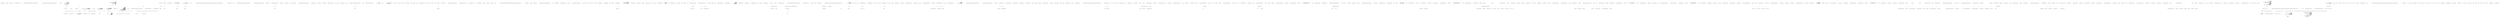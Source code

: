 digraph  {
n0 [cluster="Humanizer.StringDehumanizeExtensions.Dehumanize(string)", label="Entry Humanizer.StringDehumanizeExtensions.Dehumanize(string)", span="11-11"];
n4 [cluster="string.Split(params char[])", label="Entry string.Split(params char[])", span="0-0"];
n5 [cluster="string.Humanize(Humanizer.LetterCasing)", label="Entry string.Humanize(Humanizer.LetterCasing)", span="62-62"];
n6 [cluster="Unk.ToArray", label="Entry Unk.ToArray", span=""];
n3 [cluster="Humanizer.StringDehumanizeExtensions.Dehumanize(string)", label="Exit Humanizer.StringDehumanizeExtensions.Dehumanize(string)", span="11-11"];
n7 [cluster="Unk.Join", label="Entry Unk.Join", span=""];
m0_10 [cluster="CommandLine.Core.Tokenizer.ExplodeOptionList(CommandLine.Core.StatePair<System.Collections.Generic.IEnumerable<CommandLine.Core.Token>>, System.Func<string, CommandLine.Infrastructure.Maybe<char>>)", file="InstanceBuilder.cs", label="Entry CommandLine.Core.Tokenizer.ExplodeOptionList(CommandLine.Core.StatePair<System.Collections.Generic.IEnumerable<CommandLine.Core.Token>>, System.Func<string, CommandLine.Infrastructure.Maybe<char>>)", span="44-44"];
m0_54 [cluster="T.SetProperties<T>(System.Collections.Generic.IEnumerable<CommandLine.Core.SpecificationProperty>, System.Func<CommandLine.Core.SpecificationProperty, bool>, System.Func<CommandLine.Core.SpecificationProperty, object>)", file="InstanceBuilder.cs", label="Entry T.SetProperties<T>(System.Collections.Generic.IEnumerable<CommandLine.Core.SpecificationProperty>, System.Func<CommandLine.Core.SpecificationProperty, bool>, System.Func<CommandLine.Core.SpecificationProperty, object>)", span="38-38"];
m0_38 [cluster="Unk.ThrowingValidate", file="InstanceBuilder.cs", label="Entry Unk.ThrowingValidate", span=""];
m0_3 [cluster="CommandLine.Tests.Unit.Core.SwitchTests.Partition_switch_values_from_empty_token_sequence()", file="InstanceBuilder.cs", label="expected.ShouldAllBeEquivalentTo(result)", span="24-24"];
m0_20 [cluster="CommandLine.Core.Token.Value(string)", color=green, community=0, file="InstanceBuilder.cs", label="Entry CommandLine.Core.Token.Value(string)", prediction=0, span="24-24"];
m0_19 [cluster="CommandLine.Core.Token.Name(string)", file="InstanceBuilder.cs", label="Entry CommandLine.Core.Token.Name(string)", span="19-19"];
m0_21 [cluster="lambda expression", color=green, community=0, file="InstanceBuilder.cs", label="Entry lambda expression", prediction=1, span="38-41"];
m0_27 [cluster="CommandLine.Core.InstanceBuilder.Build<T>(System.Func<T>, System.Func<System.Collections.Generic.IEnumerable<string>, System.Collections.Generic.IEnumerable<CommandLine.Core.OptionSpecification>, CommandLine.Core.StatePair<System.Collections.Generic.IEnumerable<CommandLine.Core.Token>>>, System.Collections.Generic.IEnumerable<string>, System.StringComparer, System.Globalization.CultureInfo)", file="InstanceBuilder.cs", label="var optionSpecProps = OptionMapper.MapValues(\r\n                (from pt in specProps where pt.Specification.IsOption() select pt),\r\n                partitions.Options,\r\n                (vals, type, isScalar) => TypeConverter.ChangeType(vals, type, isScalar, parsingCulture),\r\n                nameComparer)", span="65-69"];
m0_28 [cluster="CommandLine.Core.InstanceBuilder.Build<T>(System.Func<T>, System.Func<System.Collections.Generic.IEnumerable<string>, System.Collections.Generic.IEnumerable<CommandLine.Core.OptionSpecification>, CommandLine.Core.StatePair<System.Collections.Generic.IEnumerable<CommandLine.Core.Token>>>, System.Collections.Generic.IEnumerable<string>, System.StringComparer, System.Globalization.CultureInfo)", file="InstanceBuilder.cs", label="var valueSpecProps = ValueMapper.MapValues(\r\n                (from pt in specProps where pt.Specification.IsValue() select pt),\r\n                    partitions.Values,\r\n                (vals, type, isScalar) => TypeConverter.ChangeType(vals, type, isScalar, parsingCulture))", span="71-74"];
m0_31 [cluster="CommandLine.Core.InstanceBuilder.Build<T>(System.Func<T>, System.Func<System.Collections.Generic.IEnumerable<string>, System.Collections.Generic.IEnumerable<CommandLine.Core.OptionSpecification>, CommandLine.Core.StatePair<System.Collections.Generic.IEnumerable<CommandLine.Core.Token>>>, System.Collections.Generic.IEnumerable<string>, System.StringComparer, System.Globalization.CultureInfo)", color=green, community=0, file="InstanceBuilder.cs", label="instance = instance\r\n                .SetProperties(specPropsWithValue,\r\n                    sp => sp.Value.IsJust(),\r\n                    sp => sp.Value.FromJust())\r\n                .SetProperties(specPropsWithValue,\r\n                    sp => sp.Value.IsNothing() && sp.Specification.DefaultValue.IsJust(),\r\n                    sp => sp.Specification.DefaultValue.FromJust())\r\n                .SetProperties(specPropsWithValue,\r\n                    sp => sp.Value.IsNothing()\r\n                        && sp.Specification.ConversionType.ToDescriptorKind() == TypeDescriptorKind.Sequence\r\n                        && sp.Specification.DefaultValue.MatchNothing(),\r\n                    sp => sp.Property.PropertyType.GetGenericArguments().Single().CreateEmptyArray())", prediction=2, span="82-93"];
m0_30 [cluster="CommandLine.Core.InstanceBuilder.Build<T>(System.Func<T>, System.Func<System.Collections.Generic.IEnumerable<string>, System.Collections.Generic.IEnumerable<CommandLine.Core.OptionSpecification>, CommandLine.Core.StatePair<System.Collections.Generic.IEnumerable<CommandLine.Core.Token>>>, System.Collections.Generic.IEnumerable<string>, System.StringComparer, System.Globalization.CultureInfo)", file="InstanceBuilder.cs", label="var specPropsWithValue = optionSpecProps.Value.Concat(valueSpecProps.Value)", span="80-80"];
m0_32 [cluster="CommandLine.Core.InstanceBuilder.Build<T>(System.Func<T>, System.Func<System.Collections.Generic.IEnumerable<string>, System.Collections.Generic.IEnumerable<CommandLine.Core.OptionSpecification>, CommandLine.Core.StatePair<System.Collections.Generic.IEnumerable<CommandLine.Core.Token>>>, System.Collections.Generic.IEnumerable<string>, System.StringComparer, System.Globalization.CultureInfo)", file="InstanceBuilder.cs", label="var validationErrors = specPropsWithValue.Validate(SpecificationPropertyRules.Lookup)\r\n                .OfType<Just<Error>>().Select(e => e.Value)", span="95-96"];
m0_33 [cluster="CommandLine.Core.InstanceBuilder.Build<T>(System.Func<T>, System.Func<System.Collections.Generic.IEnumerable<string>, System.Collections.Generic.IEnumerable<CommandLine.Core.OptionSpecification>, CommandLine.Core.StatePair<System.Collections.Generic.IEnumerable<CommandLine.Core.Token>>>, System.Collections.Generic.IEnumerable<string>, System.StringComparer, System.Globalization.CultureInfo)", file="InstanceBuilder.cs", label="return ParserResult.Create(\r\n                ParserResultType.Options,\r\n                instance,\r\n                tokenizerResult.Errors\r\n                    .Concat(missingValueErrors)\r\n                    .Concat(optionSpecProps.Errors)\r\n                    .Concat(valueSpecProps.Errors)\r\n                    .Concat(validationErrors));", span="98-105"];
m0_22 [cluster="lambda expression", file="InstanceBuilder.cs", label="new[] { ''x'', ''switch'' }.Contains(name)\r\n                        ? Maybe.Just(TypeDescriptor.Create(TargetType.Switch, Maybe.Nothing<int>()))\r\n                        : Maybe.Nothing<TypeDescriptor>()", span="39-41"];
m0_24 [cluster="CommandLine.Core.InstanceBuilder.Build<T>(System.Func<T>, System.Func<System.Collections.Generic.IEnumerable<string>, System.Collections.Generic.IEnumerable<CommandLine.Core.OptionSpecification>, CommandLine.Core.StatePair<System.Collections.Generic.IEnumerable<CommandLine.Core.Token>>>, System.Collections.Generic.IEnumerable<string>, System.StringComparer, System.Globalization.CultureInfo)", file="InstanceBuilder.cs", label="var tokenizerResult = tokenizer(arguments, optionSpecs)", span="57-57"];
m0_26 [cluster="CommandLine.Core.InstanceBuilder.Build<T>(System.Func<T>, System.Func<System.Collections.Generic.IEnumerable<string>, System.Collections.Generic.IEnumerable<CommandLine.Core.OptionSpecification>, CommandLine.Core.StatePair<System.Collections.Generic.IEnumerable<CommandLine.Core.Token>>>, System.Collections.Generic.IEnumerable<string>, System.StringComparer, System.Globalization.CultureInfo)", file="InstanceBuilder.cs", label="var partitions = TokenPartitioner.Partition(\r\n                tokens,\r\n                name => TypeLookup.FindTypeDescriptor(name, optionSpecs, nameComparer))", span="61-63"];
m0_29 [cluster="CommandLine.Core.InstanceBuilder.Build<T>(System.Func<T>, System.Func<System.Collections.Generic.IEnumerable<string>, System.Collections.Generic.IEnumerable<CommandLine.Core.OptionSpecification>, CommandLine.Core.StatePair<System.Collections.Generic.IEnumerable<CommandLine.Core.Token>>>, System.Collections.Generic.IEnumerable<string>, System.StringComparer, System.Globalization.CultureInfo)", file="InstanceBuilder.cs", label="var missingValueErrors = from token in partitions.Errors\r\n                                     select new MissingValueOptionError(\r\n                                         NameInfo.FromOptionSpecification(optionSpecs.Single(o => token.Text.MatchName(o.ShortName, o.LongName, nameComparer))))", span="76-78"];
m0_23 [cluster="lambda expression", file="InstanceBuilder.cs", label="Exit lambda expression", span="38-41"];
m0_25 [cluster="CommandLine.Core.InstanceBuilder.Build<T>(System.Func<T>, System.Func<System.Collections.Generic.IEnumerable<string>, System.Collections.Generic.IEnumerable<CommandLine.Core.OptionSpecification>, CommandLine.Core.StatePair<System.Collections.Generic.IEnumerable<CommandLine.Core.Token>>>, System.Collections.Generic.IEnumerable<string>, System.StringComparer, System.Globalization.CultureInfo)", file="InstanceBuilder.cs", label="var tokens = tokenizerResult.Value", span="59-59"];
m0_34 [cluster="CommandLine.Core.InstanceBuilder.Build<T>(System.Func<T>, System.Func<System.Collections.Generic.IEnumerable<string>, System.Collections.Generic.IEnumerable<CommandLine.Core.OptionSpecification>, CommandLine.Core.StatePair<System.Collections.Generic.IEnumerable<CommandLine.Core.Token>>>, System.Collections.Generic.IEnumerable<string>, System.StringComparer, System.Globalization.CultureInfo)", file="InstanceBuilder.cs", label="Exit CommandLine.Core.InstanceBuilder.Build<T>(System.Func<T>, System.Func<System.Collections.Generic.IEnumerable<string>, System.Collections.Generic.IEnumerable<CommandLine.Core.OptionSpecification>, CommandLine.Core.StatePair<System.Collections.Generic.IEnumerable<CommandLine.Core.Token>>>, System.Collections.Generic.IEnumerable<string>, System.StringComparer, System.Globalization.CultureInfo)", span="33-33"];
m0_80 [cluster="string.MatchName(string, string, System.StringComparer)", file="InstanceBuilder.cs", label="Entry string.MatchName(string, string, System.StringComparer)", span="8-8"];
m0_13 [cluster="lambda expression", file="InstanceBuilder.cs", label="Exit lambda expression", span="22-22"];
m0_46 [cluster="CommandLine.Core.TokenPartitioner.Partition(System.Collections.Generic.IEnumerable<CommandLine.Core.Token>, System.Func<string, CommandLine.Infrastructure.Maybe<CommandLine.Core.TypeDescriptor>>)", file="InstanceBuilder.cs", label="Entry CommandLine.Core.TokenPartitioner.Partition(System.Collections.Generic.IEnumerable<CommandLine.Core.Token>, System.Func<string, CommandLine.Infrastructure.Maybe<CommandLine.Core.TypeDescriptor>>)", span="12-12"];
m0_73 [cluster="CommandLine.Core.TypeConverter.ChangeType(System.Collections.Generic.IEnumerable<string>, System.Type, bool, System.Globalization.CultureInfo)", file="InstanceBuilder.cs", label="Entry CommandLine.Core.TypeConverter.ChangeType(System.Collections.Generic.IEnumerable<string>, System.Type, bool, System.Globalization.CultureInfo)", span="12-12"];
m0_84 [cluster="CommandLine.Infrastructure.Maybe<T>.IsJust<T>()", file="InstanceBuilder.cs", label="Entry CommandLine.Infrastructure.Maybe<T>.IsJust<T>()", span="149-149"];
m0_5 [cluster="lambda expression", file="InstanceBuilder.cs", label="var tokens = Tokenizer.Tokenize(args, name => NameLookup.Contains(name, optionSpecs, nameComparer))", span="22-22"];
m0_11 [cluster="lambda expression", file="InstanceBuilder.cs", label="Entry lambda expression", span="22-22"];
m0_100 [cluster="CommandLine.Infrastructure.Maybe<T>.MatchNothing()", file="InstanceBuilder.cs", label="Entry CommandLine.Infrastructure.Maybe<T>.MatchNothing()", span="26-26"];
m0_49 [cluster="CommandLine.Core.Specification.IsValue()", file="InstanceBuilder.cs", label="Entry CommandLine.Core.Specification.IsValue()", span="15-15"];
m0_59 [cluster="Unk.Create", file="InstanceBuilder.cs", label="Entry Unk.Create", span=""];
m0_12 [cluster="lambda expression", file="InstanceBuilder.cs", label="NameLookup.Contains(name, optionSpecs, nameComparer)", span="22-22"];
m0_88 [cluster="CommandLine.Infrastructure.Maybe<T>.FromJust<T>(System.Exception)", file="InstanceBuilder.cs", label="Entry CommandLine.Infrastructure.Maybe<T>.FromJust<T>(System.Exception)", span="134-134"];
m0_65 [cluster="CommandLine.Core.SpecificationProperty.Create(CommandLine.Core.Specification, System.Reflection.PropertyInfo, CommandLine.Infrastructure.Maybe<object>)", file="InstanceBuilder.cs", label="Entry CommandLine.Core.SpecificationProperty.Create(CommandLine.Core.Specification, System.Reflection.PropertyInfo, CommandLine.Infrastructure.Maybe<object>)", span="21-21"];
m0_14 [cluster="CommandLine.Tests.Unit.Core.SwitchTests.Partition_switch_values()", file="InstanceBuilder.cs", label="Entry CommandLine.Tests.Unit.Core.SwitchTests.Partition_switch_values()", span="28-28"];
m0_92 [cluster="CommandLine.Infrastructure.Maybe<T>.IsNothing<T>()", file="InstanceBuilder.cs", label="Entry CommandLine.Infrastructure.Maybe<T>.IsNothing<T>()", span="144-144"];
m0_42 [cluster="System.StringComparer.Equals(string, string)", file="InstanceBuilder.cs", label="Entry System.StringComparer.Equals(string, string)", span="0-0"];
m0_37 [cluster="System.Type.GetSpecifications<T>(System.Func<System.Reflection.PropertyInfo, T>)", file="InstanceBuilder.cs", label="Entry System.Type.GetSpecifications<T>(System.Func<System.Reflection.PropertyInfo, T>)", span="12-12"];
m0_51 [cluster="Unk.Single", file="InstanceBuilder.cs", label="Entry Unk.Single", span=""];
m0_35 [cluster="System.Func<TResult>.Invoke()", file="InstanceBuilder.cs", label="Entry System.Func<TResult>.Invoke()", span="0-0"];
m0_40 [cluster="System.Collections.Generic.IEnumerable<TSource>.Any<TSource>()", file="InstanceBuilder.cs", label="Entry System.Collections.Generic.IEnumerable<TSource>.Any<TSource>()", span="0-0"];
m0_36 [cluster="object.GetType()", file="InstanceBuilder.cs", label="Entry object.GetType()", span="0-0"];
m0_7 [cluster="lambda expression", file="InstanceBuilder.cs", label="return explodedTokens;", span="26-26"];
m0_8 [cluster="lambda expression", file="InstanceBuilder.cs", label="Exit lambda expression", span="20-27"];
m0_9 [cluster="CommandLine.Core.Tokenizer.Tokenize(System.Collections.Generic.IEnumerable<string>, System.Func<string, bool>)", file="InstanceBuilder.cs", label="Entry CommandLine.Core.Tokenizer.Tokenize(System.Collections.Generic.IEnumerable<string>, System.Func<string, bool>)", span="11-11"];
m0_60 [cluster="lambda expression", file="InstanceBuilder.cs", label="Entry lambda expression", span="42-43"];
m0_81 [cluster="lambda expression", file="InstanceBuilder.cs", label="Entry lambda expression", span="84-84"];
m0_85 [cluster="lambda expression", file="InstanceBuilder.cs", label="Entry lambda expression", span="85-85"];
m0_89 [cluster="lambda expression", file="InstanceBuilder.cs", label="Entry lambda expression", span="87-87"];
m0_93 [cluster="lambda expression", file="InstanceBuilder.cs", label="Entry lambda expression", span="88-88"];
m0_96 [cluster="lambda expression", file="InstanceBuilder.cs", label="Entry lambda expression", span="90-92"];
m0_101 [cluster="lambda expression", file="InstanceBuilder.cs", label="Entry lambda expression", span="93-93"];
m0_67 [cluster="lambda expression", file="InstanceBuilder.cs", label="TypeLookup.FindTypeDescriptor(name, optionSpecs, nameComparer)", span="63-63"];
m0_61 [cluster="lambda expression", color=green, community=0, file="InstanceBuilder.cs", label="SpecificationProperty.Create(\r\n                    Specification.FromProperty(pi), pi, Maybe.Nothing<object>())", prediction=3, span="42-43"];
m0_62 [cluster="lambda expression", file="InstanceBuilder.cs", label="Exit lambda expression", span="42-43"];
m0_97 [cluster="lambda expression", color=green, community=0, file="InstanceBuilder.cs", label="sp.Value.IsNothing()\r\n                        && sp.Specification.ConversionType.ToDescriptorKind() == TypeDescriptorKind.Sequence\r\n                        && sp.Specification.DefaultValue.MatchNothing()", prediction=4, span="90-92"];
m0_98 [cluster="lambda expression", file="InstanceBuilder.cs", label="Exit lambda expression", span="90-92"];
m0_70 [cluster="lambda expression", file="InstanceBuilder.cs", label="Entry lambda expression", span="68-68"];
m0_74 [cluster="lambda expression", file="InstanceBuilder.cs", label="Entry lambda expression", span="74-74"];
m0_107 [cluster="lambda expression", file="InstanceBuilder.cs", label="Entry lambda expression", span="96-96"];
m0_83 [cluster="lambda expression", file="InstanceBuilder.cs", label="Exit lambda expression", span="84-84"];
m0_82 [cluster="lambda expression", file="InstanceBuilder.cs", label="sp.Value.IsJust()", span="84-84"];
m0_87 [cluster="lambda expression", file="InstanceBuilder.cs", label="Exit lambda expression", span="85-85"];
m0_86 [cluster="lambda expression", file="InstanceBuilder.cs", label="sp.Value.FromJust()", span="85-85"];
m0_91 [cluster="lambda expression", file="InstanceBuilder.cs", label="Exit lambda expression", span="87-87"];
m0_90 [cluster="lambda expression", file="InstanceBuilder.cs", label="sp.Value.IsNothing() && sp.Specification.DefaultValue.IsJust()", span="87-87"];
m0_95 [cluster="lambda expression", file="InstanceBuilder.cs", label="Exit lambda expression", span="88-88"];
m0_94 [cluster="lambda expression", file="InstanceBuilder.cs", label="sp.Specification.DefaultValue.FromJust()", span="88-88"];
m0_103 [cluster="lambda expression", file="InstanceBuilder.cs", label="Exit lambda expression", span="93-93"];
m0_102 [cluster="lambda expression", file="InstanceBuilder.cs", label="sp.Property.PropertyType.GetGenericArguments().Single().CreateEmptyArray()", span="93-93"];
m0_66 [cluster="lambda expression", file="InstanceBuilder.cs", label="Entry lambda expression", span="63-63"];
m0_68 [cluster="lambda expression", file="InstanceBuilder.cs", label="Exit lambda expression", span="63-63"];
m0_77 [cluster="lambda expression", file="InstanceBuilder.cs", label="Entry lambda expression", span="78-78"];
m0_78 [cluster="lambda expression", file="InstanceBuilder.cs", label="token.Text.MatchName(o.ShortName, o.LongName, nameComparer)", span="78-78"];
m0_71 [cluster="lambda expression", file="InstanceBuilder.cs", label="TypeConverter.ChangeType(vals, type, isScalar, parsingCulture)", span="68-68"];
m0_75 [cluster="lambda expression", file="InstanceBuilder.cs", label="TypeConverter.ChangeType(vals, type, isScalar, parsingCulture)", span="74-74"];
m0_72 [cluster="lambda expression", file="InstanceBuilder.cs", label="Exit lambda expression", span="68-68"];
m0_76 [cluster="lambda expression", file="InstanceBuilder.cs", label="Exit lambda expression", span="74-74"];
m0_109 [cluster="lambda expression", file="InstanceBuilder.cs", label="Exit lambda expression", span="96-96"];
m0_108 [cluster="lambda expression", file="InstanceBuilder.cs", label="e.Value", span="96-96"];
m0_16 [cluster="CommandLine.Tests.Unit.Core.SwitchTests.Partition_switch_values()", file="InstanceBuilder.cs", label="var result = Switch.Partition(\r\n                new []\r\n                    {\r\n                        Token.Name(''str''), Token.Value(''strvalue''), Token.Value(''freevalue''),\r\n                        Token.Name(''x''), Token.Value(''freevalue2'')\r\n                    },\r\n                name =>\r\n                    new[] { ''x'', ''switch'' }.Contains(name)\r\n                        ? Maybe.Just(TypeDescriptor.Create(TargetType.Switch, Maybe.Nothing<int>()))\r\n                        : Maybe.Nothing<TypeDescriptor>())", span="32-41"];
m0_79 [cluster="lambda expression", file="InstanceBuilder.cs", label="Exit lambda expression", span="78-78"];
m0_6 [cluster="Unk.ShouldAllBeEquivalentTo", file="InstanceBuilder.cs", label="Entry Unk.ShouldAllBeEquivalentTo", span=""];
m0_4 [cluster="CommandLine.Tests.Unit.Core.SwitchTests.Partition_switch_values_from_empty_token_sequence()", file="InstanceBuilder.cs", label="Exit CommandLine.Tests.Unit.Core.SwitchTests.Partition_switch_values_from_empty_token_sequence()", span="13-13"];
m0_15 [cluster="CommandLine.Tests.Unit.Core.SwitchTests.Partition_switch_values()", file="InstanceBuilder.cs", label="var expected = new [] { Token.Name(''x'') }", span="30-30"];
m0_17 [cluster="CommandLine.Tests.Unit.Core.SwitchTests.Partition_switch_values()", file="InstanceBuilder.cs", label="expected.ShouldAllBeEquivalentTo(result)", span="43-43"];
m0_41 [cluster="System.Collections.Generic.IEnumerable<TSource>.First<TSource>()", file="InstanceBuilder.cs", label="Entry System.Collections.Generic.IEnumerable<TSource>.First<TSource>()", span="0-0"];
m0_44 [cluster="CommandLine.ParserResult.Create<T>(CommandLine.ParserResultType, T, System.Collections.Generic.IEnumerable<CommandLine.Error>)", file="InstanceBuilder.cs", label="Entry CommandLine.ParserResult.Create<T>(CommandLine.ParserResultType, T, System.Collections.Generic.IEnumerable<CommandLine.Error>)", span="100-100"];
m0_50 [cluster="CommandLine.MissingValueOptionError.MissingValueOptionError(CommandLine.NameInfo)", file="InstanceBuilder.cs", label="Entry CommandLine.MissingValueOptionError.MissingValueOptionError(CommandLine.NameInfo)", span="261-261"];
m0_58 [cluster="Unk.Concat", file="InstanceBuilder.cs", label="Entry Unk.Concat", span=""];
m0_105 [cluster="System.Collections.Generic.IEnumerable<TSource>.Single<TSource>()", file="InstanceBuilder.cs", label="Entry System.Collections.Generic.IEnumerable<TSource>.Single<TSource>()", span="0-0"];
m0_57 [cluster="Unk.Select", file="InstanceBuilder.cs", label="Entry Unk.Select", span=""];
m0_18 [cluster="CommandLine.Tests.Unit.Core.SwitchTests.Partition_switch_values()", file="InstanceBuilder.cs", label="Exit CommandLine.Tests.Unit.Core.SwitchTests.Partition_switch_values()", span="28-28"];
m0_106 [cluster="System.Type.CreateEmptyArray()", file="InstanceBuilder.cs", label="Entry System.Type.CreateEmptyArray()", span="81-81"];
m0_104 [cluster="System.Type.GetGenericArguments()", file="InstanceBuilder.cs", label="Entry System.Type.GetGenericArguments()", span="0-0"];
m0_47 [cluster="CommandLine.Core.Specification.IsOption()", file="InstanceBuilder.cs", label="Entry CommandLine.Core.Specification.IsOption()", span="10-10"];
m0_99 [cluster="Unk.ToDescriptorKind", file="InstanceBuilder.cs", label="Entry Unk.ToDescriptorKind", span=""];
m0_56 [cluster="System.Collections.Generic.IEnumerable<CommandLine.Core.SpecificationProperty>.Validate(System.Collections.Generic.IEnumerable<System.Func<System.Collections.Generic.IEnumerable<CommandLine.Core.SpecificationProperty>, System.Collections.Generic.IEnumerable<CommandLine.Infrastructure.Maybe<CommandLine.Error>>>>)", file="InstanceBuilder.cs", label="Entry System.Collections.Generic.IEnumerable<CommandLine.Core.SpecificationProperty>.Validate(System.Collections.Generic.IEnumerable<System.Func<System.Collections.Generic.IEnumerable<CommandLine.Core.SpecificationProperty>, System.Collections.Generic.IEnumerable<CommandLine.Infrastructure.Maybe<CommandLine.Error>>>>)", span="40-40"];
m0_0 [cluster="CommandLine.Core.InstanceBuilder.Build<T>(System.Func<T>, System.Collections.Generic.IEnumerable<string>, System.StringComparer, System.Globalization.CultureInfo)", file="InstanceBuilder.cs", label="Entry CommandLine.Core.InstanceBuilder.Build<T>(System.Func<T>, System.Collections.Generic.IEnumerable<string>, System.StringComparer, System.Globalization.CultureInfo)", span="12-12"];
m0_1 [cluster="CommandLine.Core.InstanceBuilder.Build<T>(System.Func<T>, System.Collections.Generic.IEnumerable<string>, System.StringComparer, System.Globalization.CultureInfo)", file="InstanceBuilder.cs", label="return Build(\r\n                factory,\r\n                (args, optionSpecs) =>\r\n                    {\r\n                        var tokens = Tokenizer.Tokenize(args, name => NameLookup.Contains(name, optionSpecs, nameComparer));\r\n                        var explodedTokens = Tokenizer.ExplodeOptionList(\r\n                            tokens,\r\n                            name => NameLookup.WithSeparator(name, optionSpecs, nameComparer));\r\n                        return explodedTokens;\r\n                    },\r\n                arguments,\r\n                nameComparer,\r\n                parsingCulture);", span="18-30"];
m0_2 [cluster="CommandLine.Core.InstanceBuilder.Build<T>(System.Func<T>, System.Collections.Generic.IEnumerable<string>, System.StringComparer, System.Globalization.CultureInfo)", file="InstanceBuilder.cs", label="Exit CommandLine.Core.InstanceBuilder.Build<T>(System.Func<T>, System.Collections.Generic.IEnumerable<string>, System.StringComparer, System.Globalization.CultureInfo)", span="12-12"];
m0_64 [cluster="CommandLine.Infrastructure.Maybe.Nothing<T>()", file="InstanceBuilder.cs", label="Entry CommandLine.Infrastructure.Maybe.Nothing<T>()", span="63-63"];
m0_52 [cluster="Unk.FromOptionSpecification", file="InstanceBuilder.cs", label="Entry Unk.FromOptionSpecification", span=""];
m0_39 [cluster="System.Collections.IEnumerable.OfType<TResult>()", file="InstanceBuilder.cs", label="Entry System.Collections.IEnumerable.OfType<TResult>()", span="0-0"];
m0_69 [cluster="CommandLine.Core.TypeLookup.FindTypeDescriptor(string, System.Collections.Generic.IEnumerable<CommandLine.Core.OptionSpecification>, System.StringComparer)", file="InstanceBuilder.cs", label="Entry CommandLine.Core.TypeLookup.FindTypeDescriptor(string, System.Collections.Generic.IEnumerable<CommandLine.Core.OptionSpecification>, System.StringComparer)", span="12-12"];
m0_55 [cluster="Unk.SetProperties", file="InstanceBuilder.cs", label="Entry Unk.SetProperties", span=""];
m0_43 [cluster="CommandLine.HelpRequestedError.HelpRequestedError()", file="InstanceBuilder.cs", label="Entry CommandLine.HelpRequestedError.HelpRequestedError()", span="338-338"];
m0_63 [cluster="CommandLine.Core.Specification.FromProperty(System.Reflection.PropertyInfo)", file="InstanceBuilder.cs", label="Entry CommandLine.Core.Specification.FromProperty(System.Reflection.PropertyInfo)", span="82-82"];
m0_45 [cluster="System.Func<T1, T2, TResult>.Invoke(T1, T2)", file="InstanceBuilder.cs", label="Entry System.Func<T1, T2, TResult>.Invoke(T1, T2)", span="0-0"];
m0_53 [cluster="System.Collections.Generic.IEnumerable<TSource>.Concat<TSource>(System.Collections.Generic.IEnumerable<TSource>)", file="InstanceBuilder.cs", label="Entry System.Collections.Generic.IEnumerable<TSource>.Concat<TSource>(System.Collections.Generic.IEnumerable<TSource>)", span="0-0"];
m0_48 [cluster="Unk.MapValues", file="InstanceBuilder.cs", label="Entry Unk.MapValues", span=""];
m0_112 [file="InstanceBuilder.cs", label="System.StringComparer", span=""];
m0_113 [file="InstanceBuilder.cs", label=optionSpecs, span=""];
m0_115 [file="InstanceBuilder.cs", label=token, span=""];
m0_114 [file="InstanceBuilder.cs", label="System.Globalization.CultureInfo", span=""];
m0_110 [file="InstanceBuilder.cs", label="System.StringComparer", span=""];
m0_111 [file="InstanceBuilder.cs", label="System.Collections.Generic.IEnumerable<CommandLine.Core.OptionSpecification>", span=""];
m4_4 [cluster="lambda expression", file="ReflectionExtensions.cs", label="Entry lambda expression", span="16-16"];
m4_0 [cluster="lambda expression", file="ReflectionExtensions.cs", label="Entry lambda expression", span="15-15"];
m4_1 [cluster="lambda expression", file="ReflectionExtensions.cs", label="new RomanianFormatter()", span="15-15"];
m4_2 [cluster="lambda expression", file="ReflectionExtensions.cs", label="Exit lambda expression", span="15-15"];
m4_5 [cluster="lambda expression", file="ReflectionExtensions.cs", label="new RussianFormatter()", span="16-16"];
m4_6 [cluster="lambda expression", file="ReflectionExtensions.cs", label="Exit lambda expression", span="16-16"];
m4_7 [cluster="Humanizer.Localisation.RussianFormatter.RussianFormatter()", file="ReflectionExtensions.cs", label="Entry Humanizer.Localisation.RussianFormatter.RussianFormatter()", span="2-2"];
m4_3 [cluster="Humanizer.Localisation.RomanianFormatter.RomanianFormatter()", file="ReflectionExtensions.cs", label="Entry Humanizer.Localisation.RomanianFormatter.RomanianFormatter()", span="2-2"];
m5_17 [cluster="Unk.SingleOrDefault", file="Scalar.cs", label="Entry Unk.SingleOrDefault", span=""];
m5_37 [cluster="System.Type.GetInterfaces()", file="Scalar.cs", label="Entry System.Type.GetInterfaces()", span="0-0"];
m5_84 [cluster="CommandLine.Core.ReflectionExtensions.IsMutable(System.Type)", file="Scalar.cs", label="Entry CommandLine.Core.ReflectionExtensions.IsMutable(System.Type)", span="128-128"];
m5_85 [cluster="CommandLine.Core.ReflectionExtensions.IsMutable(System.Type)", file="Scalar.cs", label="Func<bool> isMutable = () => {\r\n                var props = type.GetProperties(BindingFlags.Public | BindingFlags.Instance).Any(p => p.CanWrite);\r\n                var fields = type.GetFields(BindingFlags.Public | BindingFlags.Instance).Any();\r\n                return props || fields;\r\n            }", span="130-134"];
m5_86 [cluster="CommandLine.Core.ReflectionExtensions.IsMutable(System.Type)", file="Scalar.cs", label="return type != typeof(object) ? isMutable() : true;", span="135-135"];
m5_87 [cluster="CommandLine.Core.ReflectionExtensions.IsMutable(System.Type)", file="Scalar.cs", label="Exit CommandLine.Core.ReflectionExtensions.IsMutable(System.Type)", span="128-128"];
m5_94 [cluster="System.Type.GetFields(System.Reflection.BindingFlags)", file="Scalar.cs", label="Entry System.Type.GetFields(System.Reflection.BindingFlags)", span="0-0"];
m5_3 [cluster="System.Type.FlattenHierarchy()", file="Scalar.cs", label="Entry System.Type.FlattenHierarchy()", span="38-38"];
m5_119 [cluster="System.Collections.Generic.IEnumerable<TSource>.ToArray<TSource>()", file="Scalar.cs", label="Entry System.Collections.Generic.IEnumerable<TSource>.ToArray<TSource>()", span="0-0"];
m5_6 [cluster="lambda expression", file="Scalar.cs", label="Exit lambda expression", span="16-20"];
m5_66 [cluster="System.Action<T>.Invoke(T)", file="Scalar.cs", label="Entry System.Action<T>.Invoke(T)", span="0-0"];
m5_75 [cluster="CommandLine.Core.ReflectionExtensions.GetDefaultValue(System.Type)", file="Scalar.cs", label="Entry CommandLine.Core.ReflectionExtensions.GetDefaultValue(System.Type)", span="119-119"];
m5_76 [cluster="CommandLine.Core.ReflectionExtensions.GetDefaultValue(System.Type)", file="Scalar.cs", label="var e = Expression.Lambda<Func<object>>(\r\n                Expression.Convert(\r\n                    Expression.Default(type),\r\n                    typeof(object)))", span="121-124"];
m5_77 [cluster="CommandLine.Core.ReflectionExtensions.GetDefaultValue(System.Type)", file="Scalar.cs", label="return e.Compile()();", span="125-125"];
m5_78 [cluster="CommandLine.Core.ReflectionExtensions.GetDefaultValue(System.Type)", file="Scalar.cs", label="Exit CommandLine.Core.ReflectionExtensions.GetDefaultValue(System.Type)", span="119-119"];
m5_7 [cluster="Unk.Any", file="Scalar.cs", label="Entry Unk.Any", span=""];
m5_8 [cluster="CommandLine.Core.Token.IsValue()", file="Scalar.cs", label="Entry CommandLine.Core.Token.IsValue()", span="73-73"];
m5_9 [cluster="Unk.selector", file="Scalar.cs", label="Entry Unk.selector", span=""];
m5_36 [cluster="System.Linq.Enumerable.Empty<TResult>()", file="Scalar.cs", label="Entry System.Linq.Enumerable.Empty<TResult>()", span="0-0"];
m5_45 [cluster="Unk.Where", file="Scalar.cs", label="Entry Unk.Where", span=""];
m5_52 [cluster="CommandLine.Core.ReflectionExtensions.SetValue<T>(System.Reflection.PropertyInfo, T, object)", file="Scalar.cs", label="Entry CommandLine.Core.ReflectionExtensions.SetValue<T>(System.Reflection.PropertyInfo, T, object)", span="86-86"];
m5_53 [cluster="CommandLine.Core.ReflectionExtensions.SetValue<T>(System.Reflection.PropertyInfo, T, object)", file="Scalar.cs", label="Action<Exception> fail = inner => { throw new ApplicationException(''Cannot set value to target instance.'', inner); }", span="88-88"];
m5_54 [cluster="CommandLine.Core.ReflectionExtensions.SetValue<T>(System.Reflection.PropertyInfo, T, object)", file="Scalar.cs", label="property.SetValue(instance, value, null)", span="92-92"];
m5_63 [cluster="CommandLine.Core.ReflectionExtensions.SetValue<T>(System.Reflection.PropertyInfo, T, object)", file="Scalar.cs", label="return instance;", span="111-111"];
m5_56 [cluster="CommandLine.Core.ReflectionExtensions.SetValue<T>(System.Reflection.PropertyInfo, T, object)", file="Scalar.cs", label="fail(e)", span="96-96"];
m5_58 [cluster="CommandLine.Core.ReflectionExtensions.SetValue<T>(System.Reflection.PropertyInfo, T, object)", file="Scalar.cs", label="fail(e)", span="100-100"];
m5_60 [cluster="CommandLine.Core.ReflectionExtensions.SetValue<T>(System.Reflection.PropertyInfo, T, object)", file="Scalar.cs", label="fail(e)", span="104-104"];
m5_62 [cluster="CommandLine.Core.ReflectionExtensions.SetValue<T>(System.Reflection.PropertyInfo, T, object)", file="Scalar.cs", label="fail(e)", span="108-108"];
m5_55 [cluster="CommandLine.Core.ReflectionExtensions.SetValue<T>(System.Reflection.PropertyInfo, T, object)", file="Scalar.cs", label=TargetException, span="94-94"];
m5_57 [cluster="CommandLine.Core.ReflectionExtensions.SetValue<T>(System.Reflection.PropertyInfo, T, object)", file="Scalar.cs", label=TargetParameterCountException, span="98-98"];
m5_59 [cluster="CommandLine.Core.ReflectionExtensions.SetValue<T>(System.Reflection.PropertyInfo, T, object)", file="Scalar.cs", label=MethodAccessException, span="102-102"];
m5_61 [cluster="CommandLine.Core.ReflectionExtensions.SetValue<T>(System.Reflection.PropertyInfo, T, object)", file="Scalar.cs", label=TargetInvocationException, span="106-106"];
m5_64 [cluster="CommandLine.Core.ReflectionExtensions.SetValue<T>(System.Reflection.PropertyInfo, T, object)", file="Scalar.cs", label="Exit CommandLine.Core.ReflectionExtensions.SetValue<T>(System.Reflection.PropertyInfo, T, object)", span="86-86"];
m5_38 [cluster="CommandLine.Core.ReflectionExtensions.ToTargetType(System.Type)", file="Scalar.cs", label="Entry CommandLine.Core.ReflectionExtensions.ToTargetType(System.Type)", span="60-60"];
m5_39 [cluster="CommandLine.Core.ReflectionExtensions.ToTargetType(System.Type)", file="Scalar.cs", label="return type == typeof(bool)\r\n                       ? TargetType.Switch\r\n                       : type == typeof(string)\r\n                             ? TargetType.Scalar\r\n                             : type.IsArray || typeof(IEnumerable).IsAssignableFrom(type)\r\n                                   ? TargetType.Sequence\r\n                                   : TargetType.Scalar;", span="62-68"];
m5_40 [cluster="CommandLine.Core.ReflectionExtensions.ToTargetType(System.Type)", file="Scalar.cs", label="Exit CommandLine.Core.ReflectionExtensions.ToTargetType(System.Type)", span="60-60"];
m5_95 [cluster="System.Collections.Generic.IEnumerable<TSource>.Any<TSource>()", file="Scalar.cs", label="Entry System.Collections.Generic.IEnumerable<TSource>.Any<TSource>()", span="0-0"];
m5_70 [cluster="System.ApplicationException.ApplicationException(string, System.Exception)", file="Scalar.cs", label="Entry System.ApplicationException.ApplicationException(string, System.Exception)", span="0-0"];
m5_18 [cluster="Unk.ToMaybe", file="Scalar.cs", label="Entry Unk.ToMaybe", span=""];
m5_32 [cluster="System.Type.SafeGetInterfaces()", file="Scalar.cs", label="Entry System.Type.SafeGetInterfaces()", span="55-55"];
m5_22 [cluster="System.Reflection.MemberInfo.GetCustomAttributes(System.Type, bool)", file="Scalar.cs", label="Entry System.Reflection.MemberInfo.GetCustomAttributes(System.Type, bool)", span="0-0"];
m5_4 [cluster="lambda expression", file="Scalar.cs", label="Entry lambda expression", span="16-20"];
m5_14 [cluster="CommandLine.Core.ReflectionExtensions.GetVerbSpecification(System.Type)", file="Scalar.cs", label="System.Func<string, CommandLine.Infrastructure.Maybe<CommandLine.Core.TypeDescriptor>>", span=""];
m5_15 [cluster="CommandLine.Core.ReflectionExtensions.GetVerbSpecification(System.Type)", file="Scalar.cs", label="CommandLine.Core.Token", span=""];
m5_16 [cluster="CommandLine.Core.ReflectionExtensions.GetVerbSpecification(System.Type)", file="Scalar.cs", label="CommandLine.Core.Token", span=""];
m5_11 [cluster="lambda expression", file="Scalar.cs", label="x.GetProperties()", span="18-18"];
m5_10 [cluster="CommandLine.Infrastructure.Maybe<T1>.Return<T1, T2>(System.Func<T1, T2>, T2)", file="Scalar.cs", label="Entry CommandLine.Infrastructure.Maybe<T1>.Return<T1, T2>(System.Func<T1, T2>, T2)", span="100-100"];
m5_12 [cluster="lambda expression", color=green, community=0, file="Scalar.cs", label="info.Tag == TargetType.Scalar ? new[] { f, s } : new Token[] { }", prediction=5, span="19-19"];
m5_19 [cluster="lambda expression", file="Scalar.cs", label="Entry lambda expression", span="31-31"];
m5_20 [cluster="lambda expression", file="Scalar.cs", label="x.GetCustomAttributes(typeof(VerbAttribute), true)", span="31-31"];
m5_21 [cluster="lambda expression", file="Scalar.cs", label="Exit lambda expression", span="31-31"];
m5_48 [cluster="lambda expression", file="Scalar.cs", label="specProp.Property.SetValue(current, selector(specProp))", span="81-81"];
m5_49 [cluster="lambda expression", file="Scalar.cs", label="return instance;", span="82-82"];
m5_47 [cluster="lambda expression", file="Scalar.cs", label="Entry lambda expression", span="79-83"];
m5_50 [cluster="lambda expression", file="Scalar.cs", label="Exit lambda expression", span="79-83"];
m5_68 [cluster="lambda expression", file="Scalar.cs", label="throw new ApplicationException(''Cannot set value to target instance.'', inner);", span="88-88"];
m5_67 [cluster="lambda expression", file="Scalar.cs", label="Entry lambda expression", span="88-88"];
m5_69 [cluster="lambda expression", file="Scalar.cs", label="Exit lambda expression", span="88-88"];
m5_89 [cluster="lambda expression", file="Scalar.cs", label="var props = type.GetProperties(BindingFlags.Public | BindingFlags.Instance).Any(p => p.CanWrite)", span="131-131"];
m5_90 [cluster="lambda expression", file="Scalar.cs", label="var fields = type.GetFields(BindingFlags.Public | BindingFlags.Instance).Any()", span="132-132"];
m5_88 [cluster="lambda expression", file="Scalar.cs", label="Entry lambda expression", span="130-134"];
m5_96 [cluster="lambda expression", file="Scalar.cs", label="Entry lambda expression", span="131-131"];
m5_91 [cluster="lambda expression", file="Scalar.cs", label="return props || fields;", span="133-133"];
m5_92 [cluster="lambda expression", file="Scalar.cs", label="Exit lambda expression", span="130-134"];
m5_97 [cluster="lambda expression", file="Scalar.cs", label="p.CanWrite", span="131-131"];
m5_98 [cluster="lambda expression", file="Scalar.cs", label="Exit lambda expression", span="131-131"];
m5_121 [cluster="lambda expression", file="Scalar.cs", label="Entry lambda expression", span="158-158"];
m5_122 [cluster="lambda expression", file="Scalar.cs", label="pi.PropertyType", span="158-158"];
m5_123 [cluster="lambda expression", file="Scalar.cs", label="Exit lambda expression", span="158-158"];
m5_5 [cluster="System.Reflection.MemberInfo.GetCustomAttributes(bool)", color=green, community=0, file="Scalar.cs", label="Entry System.Reflection.MemberInfo.GetCustomAttributes(bool)", prediction=6, span="0-0"];
m5_13 [cluster="System.Type.GetProperties()", file="Scalar.cs", label="Entry System.Type.GetProperties()", span="0-0"];
m5_65 [cluster="System.Reflection.PropertyInfo.SetValue(object, object, object[])", file="Scalar.cs", label="Entry System.Reflection.PropertyInfo.SetValue(object, object, object[])", span="0-0"];
m5_74 [cluster="System.Array.CreateInstance(System.Type, int)", file="Scalar.cs", label="Entry System.Array.CreateInstance(System.Type, int)", span="0-0"];
m5_80 [cluster="System.Linq.Expressions.Expression.Convert(System.Linq.Expressions.Expression, System.Type)", file="Scalar.cs", label="Entry System.Linq.Expressions.Expression.Convert(System.Linq.Expressions.Expression, System.Type)", span="0-0"];
m5_79 [cluster="System.Linq.Expressions.Expression.Default(System.Type)", file="Scalar.cs", label="Entry System.Linq.Expressions.Expression.Default(System.Type)", span="0-0"];
m5_83 [cluster="System.Func<TResult>.Invoke()", file="Scalar.cs", label="Entry System.Func<TResult>.Invoke()", span="0-0"];
m5_120 [cluster="CommandLine.Infrastructure.ReflectionHelper.CreateDefaultImmutableInstance(System.Type, System.Type[])", file="Scalar.cs", label="Entry CommandLine.Infrastructure.ReflectionHelper.CreateDefaultImmutableInstance(System.Type, System.Type[])", span="50-50"];
m5_41 [cluster="System.Type.IsAssignableFrom(System.Type)", file="Scalar.cs", label="Entry System.Type.IsAssignableFrom(System.Type)", span="0-0"];
m5_99 [cluster="CommandLine.Core.ReflectionExtensions.CreateDefaultForImmutable(System.Type)", file="Scalar.cs", label="Entry CommandLine.Core.ReflectionExtensions.CreateDefaultForImmutable(System.Type)", span="138-138"];
m5_100 [cluster="CommandLine.Core.ReflectionExtensions.CreateDefaultForImmutable(System.Type)", file="Scalar.cs", label="type == typeof(string)", span="140-140"];
m5_102 [cluster="CommandLine.Core.ReflectionExtensions.CreateDefaultForImmutable(System.Type)", file="Scalar.cs", label="type.IsGenericType && type.GetGenericTypeDefinition() == typeof(IEnumerable<>)", span="144-144"];
m5_103 [cluster="CommandLine.Core.ReflectionExtensions.CreateDefaultForImmutable(System.Type)", file="Scalar.cs", label="return type.GetGenericArguments()[0].CreateEmptyArray();", span="146-146"];
m5_104 [cluster="CommandLine.Core.ReflectionExtensions.CreateDefaultForImmutable(System.Type)", file="Scalar.cs", label="return type.GetDefaultValue();", span="148-148"];
m5_101 [cluster="CommandLine.Core.ReflectionExtensions.CreateDefaultForImmutable(System.Type)", file="Scalar.cs", label="return string.Empty;", span="142-142"];
m5_105 [cluster="CommandLine.Core.ReflectionExtensions.CreateDefaultForImmutable(System.Type)", file="Scalar.cs", label="Exit CommandLine.Core.ReflectionExtensions.CreateDefaultForImmutable(System.Type)", span="138-138"];
m5_0 [cluster="CommandLine.Core.Scalar.Partition(System.Collections.Generic.IEnumerable<CommandLine.Core.Token>, System.Func<string, CommandLine.Infrastructure.Maybe<CommandLine.Core.TypeDescriptor>>)", file="Scalar.cs", label="Entry CommandLine.Core.Scalar.Partition(System.Collections.Generic.IEnumerable<CommandLine.Core.Token>, System.Func<string, CommandLine.Infrastructure.Maybe<CommandLine.Core.TypeDescriptor>>)", span="11-11"];
m5_1 [cluster="CommandLine.Core.Scalar.Partition(System.Collections.Generic.IEnumerable<CommandLine.Core.Token>, System.Func<string, CommandLine.Infrastructure.Maybe<CommandLine.Core.TypeDescriptor>>)", color=green, community=0, file="Scalar.cs", label="return from tseq in tokens.Pairwise(\r\n                (f, s) =>\r\n                        f.IsName() && s.IsValue()\r\n                            ? typeLookup(f.Text).Return(info =>\r\n                                    info.Tag == TargetType.Scalar ? new[] { f, s } : new Token[] { }, new Token[] { })\r\n                                    : new Token[] { })\r\n                   from t in tseq\r\n                   select t;", prediction=7, span="15-22"];
m5_2 [cluster="CommandLine.Core.Scalar.Partition(System.Collections.Generic.IEnumerable<CommandLine.Core.Token>, System.Func<string, CommandLine.Infrastructure.Maybe<CommandLine.Core.TypeDescriptor>>)", file="Scalar.cs", label="Exit CommandLine.Core.Scalar.Partition(System.Collections.Generic.IEnumerable<CommandLine.Core.Token>, System.Func<string, CommandLine.Infrastructure.Maybe<CommandLine.Core.TypeDescriptor>>)", span="11-11"];
m5_81 [cluster="System.Linq.Expressions.Expression.Lambda<TDelegate>(System.Linq.Expressions.Expression, params System.Linq.Expressions.ParameterExpression[])", file="Scalar.cs", label="Entry System.Linq.Expressions.Expression.Lambda<TDelegate>(System.Linq.Expressions.Expression, params System.Linq.Expressions.ParameterExpression[])", span="0-0"];
m5_106 [cluster="System.Type.GetGenericTypeDefinition()", file="Scalar.cs", label="Entry System.Type.GetGenericTypeDefinition()", span="0-0"];
m5_110 [cluster="CommandLine.Core.ReflectionExtensions.AutoDefault(System.Type)", file="Scalar.cs", label="Entry CommandLine.Core.ReflectionExtensions.AutoDefault(System.Type)", span="151-151"];
m5_111 [cluster="CommandLine.Core.ReflectionExtensions.AutoDefault(System.Type)", file="Scalar.cs", label="type.IsMutable()", span="153-153"];
m5_112 [cluster="CommandLine.Core.ReflectionExtensions.AutoDefault(System.Type)", file="Scalar.cs", label="return Activator.CreateInstance(type);", span="155-155"];
m5_113 [cluster="CommandLine.Core.ReflectionExtensions.AutoDefault(System.Type)", file="Scalar.cs", label="var ctorTypes = type.GetSpecifications(pi => pi.PropertyType).ToArray()", span="158-158"];
m5_114 [cluster="CommandLine.Core.ReflectionExtensions.AutoDefault(System.Type)", file="Scalar.cs", label="return ReflectionHelper.CreateDefaultImmutableInstance(type, ctorTypes);", span="160-160"];
m5_115 [cluster="CommandLine.Core.ReflectionExtensions.AutoDefault(System.Type)", file="Scalar.cs", label="Exit CommandLine.Core.ReflectionExtensions.AutoDefault(System.Type)", span="151-151"];
m5_33 [cluster="CommandLine.Core.ReflectionExtensions.SafeGetInterfaces(System.Type)", file="Scalar.cs", label="Entry CommandLine.Core.ReflectionExtensions.SafeGetInterfaces(System.Type)", span="55-55"];
m5_34 [cluster="CommandLine.Core.ReflectionExtensions.SafeGetInterfaces(System.Type)", file="Scalar.cs", label="return type == null ? Enumerable.Empty<Type>() : type.GetInterfaces();", span="57-57"];
m5_35 [cluster="CommandLine.Core.ReflectionExtensions.SafeGetInterfaces(System.Type)", file="Scalar.cs", label="Exit CommandLine.Core.ReflectionExtensions.SafeGetInterfaces(System.Type)", span="55-55"];
m5_108 [cluster="System.Type.CreateEmptyArray()", file="Scalar.cs", label="Entry System.Type.CreateEmptyArray()", span="114-114"];
m5_109 [cluster="System.Type.GetDefaultValue()", file="Scalar.cs", label="Entry System.Type.GetDefaultValue()", span="119-119"];
m5_107 [cluster="System.Type.GetGenericArguments()", file="Scalar.cs", label="Entry System.Type.GetGenericArguments()", span="0-0"];
m5_118 [cluster="System.Type.GetSpecifications<T>(System.Func<System.Reflection.PropertyInfo, T>)", file="Scalar.cs", label="Entry System.Type.GetSpecifications<T>(System.Func<System.Reflection.PropertyInfo, T>)", span="16-16"];
m5_117 [cluster="System.Activator.CreateInstance(System.Type)", file="Scalar.cs", label="Entry System.Activator.CreateInstance(System.Type)", span="0-0"];
m5_93 [cluster="System.Type.GetProperties(System.Reflection.BindingFlags)", file="Scalar.cs", label="Entry System.Type.GetProperties(System.Reflection.BindingFlags)", span="0-0"];
m5_116 [cluster="System.Type.IsMutable()", file="Scalar.cs", label="Entry System.Type.IsMutable()", span="128-128"];
m5_46 [cluster="Unk.Aggregate", file="Scalar.cs", label="Entry Unk.Aggregate", span=""];
m5_71 [cluster="CommandLine.Core.ReflectionExtensions.CreateEmptyArray(System.Type)", file="Scalar.cs", label="Entry CommandLine.Core.ReflectionExtensions.CreateEmptyArray(System.Type)", span="114-114"];
m5_72 [cluster="CommandLine.Core.ReflectionExtensions.CreateEmptyArray(System.Type)", file="Scalar.cs", label="return Array.CreateInstance(type, 0);", span="116-116"];
m5_73 [cluster="CommandLine.Core.ReflectionExtensions.CreateEmptyArray(System.Type)", file="Scalar.cs", label="Exit CommandLine.Core.ReflectionExtensions.CreateEmptyArray(System.Type)", span="114-114"];
m5_42 [cluster="CommandLine.Core.ReflectionExtensions.SetProperties<T>(T, System.Collections.Generic.IEnumerable<CommandLine.Core.SpecificationProperty>, System.Func<CommandLine.Core.SpecificationProperty, bool>, System.Func<CommandLine.Core.SpecificationProperty, object>)", file="Scalar.cs", label="Entry CommandLine.Core.ReflectionExtensions.SetProperties<T>(T, System.Collections.Generic.IEnumerable<CommandLine.Core.SpecificationProperty>, System.Func<CommandLine.Core.SpecificationProperty, bool>, System.Func<CommandLine.Core.SpecificationProperty, object>)", span="71-71"];
m5_43 [cluster="CommandLine.Core.ReflectionExtensions.SetProperties<T>(T, System.Collections.Generic.IEnumerable<CommandLine.Core.SpecificationProperty>, System.Func<CommandLine.Core.SpecificationProperty, bool>, System.Func<CommandLine.Core.SpecificationProperty, object>)", file="Scalar.cs", label="return specProps.Where(predicate).Aggregate(\r\n                instance,\r\n                (current, specProp) =>\r\n                    {\r\n                        specProp.Property.SetValue(current, selector(specProp));\r\n                        return instance;\r\n                    });", span="77-83"];
m5_44 [cluster="CommandLine.Core.ReflectionExtensions.SetProperties<T>(T, System.Collections.Generic.IEnumerable<CommandLine.Core.SpecificationProperty>, System.Func<CommandLine.Core.SpecificationProperty, bool>, System.Func<CommandLine.Core.SpecificationProperty, object>)", file="Scalar.cs", label="Exit CommandLine.Core.ReflectionExtensions.SetProperties<T>(T, System.Collections.Generic.IEnumerable<CommandLine.Core.SpecificationProperty>, System.Func<CommandLine.Core.SpecificationProperty, bool>, System.Func<CommandLine.Core.SpecificationProperty, object>)", span="71-71"];
m5_23 [cluster="CommandLine.Core.ReflectionExtensions.FlattenHierarchy(System.Type)", file="Scalar.cs", label="Entry CommandLine.Core.ReflectionExtensions.FlattenHierarchy(System.Type)", span="38-38"];
m5_24 [cluster="CommandLine.Core.ReflectionExtensions.FlattenHierarchy(System.Type)", file="Scalar.cs", label="type == null", span="40-40"];
m5_25 [cluster="CommandLine.Core.ReflectionExtensions.FlattenHierarchy(System.Type)", file="Scalar.cs", label="yield break;", span="42-42"];
m5_26 [cluster="CommandLine.Core.ReflectionExtensions.FlattenHierarchy(System.Type)", file="Scalar.cs", label="yield return type;", span="44-44"];
m5_28 [cluster="CommandLine.Core.ReflectionExtensions.FlattenHierarchy(System.Type)", file="Scalar.cs", label="yield return @interface;", span="47-47"];
m5_30 [cluster="CommandLine.Core.ReflectionExtensions.FlattenHierarchy(System.Type)", file="Scalar.cs", label="yield return @interface;", span="51-51"];
m5_27 [cluster="CommandLine.Core.ReflectionExtensions.FlattenHierarchy(System.Type)", file="Scalar.cs", label="type.SafeGetInterfaces()", span="45-45"];
m5_29 [cluster="CommandLine.Core.ReflectionExtensions.FlattenHierarchy(System.Type)", file="Scalar.cs", label="FlattenHierarchy(type.BaseType)", span="49-49"];
m5_31 [cluster="CommandLine.Core.ReflectionExtensions.FlattenHierarchy(System.Type)", file="Scalar.cs", label="Exit CommandLine.Core.ReflectionExtensions.FlattenHierarchy(System.Type)", span="38-38"];
m5_51 [cluster="Unk.SetValue", file="Scalar.cs", label="Entry Unk.SetValue", span=""];
m5_82 [cluster="System.Linq.Expressions.Expression<TDelegate>.Compile()", file="Scalar.cs", label="Entry System.Linq.Expressions.Expression<TDelegate>.Compile()", span="0-0"];
m5_124 [file="Scalar.cs", label="System.Func<CommandLine.Core.SpecificationProperty, object>", span=""];
m5_125 [file="Scalar.cs", label=T, span=""];
m5_126 [file="Scalar.cs", label="System.Type", span=""];
m6_18 [cluster="CommandLine.Core.StatePair<T>.GetHashCode()", file="ScalarTests.cs", label="Entry CommandLine.Core.StatePair<T>.GetHashCode()", span="43-43"];
m6_19 [cluster="CommandLine.Core.StatePair<T>.GetHashCode()", file="ScalarTests.cs", label="return new {this.Value, this.Errors}.GetHashCode();", span="45-45"];
m6_20 [cluster="CommandLine.Core.StatePair<T>.GetHashCode()", file="ScalarTests.cs", label="Exit CommandLine.Core.StatePair<T>.GetHashCode()", span="43-43"];
m6_34 [cluster="CommandLine.Core.StatePair.MapValue<T1, T2>(CommandLine.Core.StatePair<T1>, System.Func<T1, T2>)", file="ScalarTests.cs", label="Entry CommandLine.Core.StatePair.MapValue<T1, T2>(CommandLine.Core.StatePair<T1>, System.Func<T1, T2>)", span="69-69"];
m6_35 [cluster="CommandLine.Core.StatePair.MapValue<T1, T2>(CommandLine.Core.StatePair<T1>, System.Func<T1, T2>)", file="ScalarTests.cs", label="return new StatePair<T2>(func(statePair.Value), statePair.Errors);", span="73-73"];
m6_36 [cluster="CommandLine.Core.StatePair.MapValue<T1, T2>(CommandLine.Core.StatePair<T1>, System.Func<T1, T2>)", file="ScalarTests.cs", label="Exit CommandLine.Core.StatePair.MapValue<T1, T2>(CommandLine.Core.StatePair<T1>, System.Func<T1, T2>)", span="69-69"];
m6_17 [cluster="object.Equals(object)", file="ScalarTests.cs", label="Entry object.Equals(object)", span="0-0"];
m6_10 [cluster="CommandLine.Core.StatePair<T>.Equals(object)", file="ScalarTests.cs", label="Entry CommandLine.Core.StatePair<T>.Equals(object)", span="32-32"];
m6_11 [cluster="CommandLine.Core.StatePair<T>.Equals(object)", file="ScalarTests.cs", label="var other = obj as StatePair<T>", span="34-34"];
m6_12 [cluster="CommandLine.Core.StatePair<T>.Equals(object)", file="ScalarTests.cs", label="other != null", span="35-35"];
m6_13 [cluster="CommandLine.Core.StatePair<T>.Equals(object)", file="ScalarTests.cs", label="return this.Equals(other);", span="37-37"];
m6_15 [cluster="CommandLine.Core.StatePair<T>.Equals(object)", file="ScalarTests.cs", label="Exit CommandLine.Core.StatePair<T>.Equals(object)", span="32-32"];
m6_37 [cluster="System.Func<T, TResult>.Invoke(T)", file="ScalarTests.cs", label="Entry System.Func<T, TResult>.Invoke(T)", span="0-0"];
m6_0 [cluster="CommandLine.Core.StatePair<T>.StatePair(T, System.Collections.Generic.IEnumerable<CommandLine.Error>)", file="ScalarTests.cs", label="Entry CommandLine.Core.StatePair<T>.StatePair(T, System.Collections.Generic.IEnumerable<CommandLine.Error>)", span="13-13"];
m6_1 [cluster="CommandLine.Core.StatePair<T>.StatePair(T, System.Collections.Generic.IEnumerable<CommandLine.Error>)", file="ScalarTests.cs", label="object.Equals(value, default(T))", span="15-15"];
m6_3 [cluster="CommandLine.Core.StatePair<T>.StatePair(T, System.Collections.Generic.IEnumerable<CommandLine.Error>)", file="ScalarTests.cs", label="errors == null", span="16-16"];
m6_5 [cluster="CommandLine.Core.StatePair<T>.StatePair(T, System.Collections.Generic.IEnumerable<CommandLine.Error>)", file="ScalarTests.cs", label="this.value = value", span="18-18"];
m6_6 [cluster="CommandLine.Core.StatePair<T>.StatePair(T, System.Collections.Generic.IEnumerable<CommandLine.Error>)", file="ScalarTests.cs", label="this.errors = errors", span="19-19"];
m6_2 [cluster="CommandLine.Core.StatePair<T>.StatePair(T, System.Collections.Generic.IEnumerable<CommandLine.Error>)", file="ScalarTests.cs", label="throw new ArgumentNullException(''value'');", span="15-15"];
m6_4 [cluster="CommandLine.Core.StatePair<T>.StatePair(T, System.Collections.Generic.IEnumerable<CommandLine.Error>)", file="ScalarTests.cs", label="throw new ArgumentNullException(''errors'');", span="16-16"];
m6_7 [cluster="CommandLine.Core.StatePair<T>.StatePair(T, System.Collections.Generic.IEnumerable<CommandLine.Error>)", file="ScalarTests.cs", label="Exit CommandLine.Core.StatePair<T>.StatePair(T, System.Collections.Generic.IEnumerable<CommandLine.Error>)", span="13-13"];
m6_26 [cluster="Unk.SequenceEqual", file="ScalarTests.cs", label="Entry Unk.SequenceEqual", span=""];
m6_8 [cluster="object.Equals(object, object)", file="ScalarTests.cs", label="Entry object.Equals(object, object)", span="0-0"];
m6_16 [cluster="CommandLine.Core.StatePair<T>.Equals(CommandLine.Core.StatePair<T>)", file="ScalarTests.cs", label="Entry CommandLine.Core.StatePair<T>.Equals(CommandLine.Core.StatePair<T>)", span="48-48"];
m6_22 [cluster="CommandLine.Core.StatePair<T>.Equals(CommandLine.Core.StatePair<T>)", file="ScalarTests.cs", label="other == null", span="50-50"];
m6_24 [cluster="CommandLine.Core.StatePair<T>.Equals(CommandLine.Core.StatePair<T>)", file="ScalarTests.cs", label="return this.Value.Equals(other.Value) && this.Errors.SequenceEqual(other.Errors);", span="55-55"];
m6_23 [cluster="CommandLine.Core.StatePair<T>.Equals(CommandLine.Core.StatePair<T>)", file="ScalarTests.cs", label="return false;", span="52-52"];
m6_25 [cluster="CommandLine.Core.StatePair<T>.Equals(CommandLine.Core.StatePair<T>)", file="ScalarTests.cs", label="Exit CommandLine.Core.StatePair<T>.Equals(CommandLine.Core.StatePair<T>)", span="48-48"];
m6_9 [cluster="System.ArgumentNullException.ArgumentNullException(string)", file="ScalarTests.cs", label="Entry System.ArgumentNullException.ArgumentNullException(string)", span="0-0"];
m6_21 [cluster="object.GetHashCode()", file="ScalarTests.cs", label="Entry object.GetHashCode()", span="0-0"];
m6_27 [cluster="CommandLine.Core.StatePair.Create<T>(T, System.Collections.Generic.IEnumerable<CommandLine.Error>)", file="ScalarTests.cs", label="Entry CommandLine.Core.StatePair.Create<T>(T, System.Collections.Generic.IEnumerable<CommandLine.Error>)", span="61-61"];
m6_28 [cluster="CommandLine.Core.StatePair.Create<T>(T, System.Collections.Generic.IEnumerable<CommandLine.Error>)", file="ScalarTests.cs", label="object.Equals(value, default(T))", span="63-63"];
m6_30 [cluster="CommandLine.Core.StatePair.Create<T>(T, System.Collections.Generic.IEnumerable<CommandLine.Error>)", file="ScalarTests.cs", label="errors == null", span="64-64"];
m6_32 [cluster="CommandLine.Core.StatePair.Create<T>(T, System.Collections.Generic.IEnumerable<CommandLine.Error>)", file="ScalarTests.cs", label="return new StatePair<T>(value, errors);", span="66-66"];
m6_29 [cluster="CommandLine.Core.StatePair.Create<T>(T, System.Collections.Generic.IEnumerable<CommandLine.Error>)", file="ScalarTests.cs", label="throw new ArgumentNullException(''value'');", span="63-63"];
m6_31 [cluster="CommandLine.Core.StatePair.Create<T>(T, System.Collections.Generic.IEnumerable<CommandLine.Error>)", file="ScalarTests.cs", label="throw new ArgumentNullException(''errors'');", span="64-64"];
m6_33 [cluster="CommandLine.Core.StatePair.Create<T>(T, System.Collections.Generic.IEnumerable<CommandLine.Error>)", file="ScalarTests.cs", label="Exit CommandLine.Core.StatePair.Create<T>(T, System.Collections.Generic.IEnumerable<CommandLine.Error>)", span="61-61"];
m6_38 [file="ScalarTests.cs", label="CommandLine.Core.StatePair<T>", span=""];
m7_133 [cluster="string.Format(System.IFormatProvider, string, object)", file="Sequence.cs", label="Entry string.Format(System.IFormatProvider, string, object)", span="0-0"];
m7_183 [cluster="CommandLine.Text.Tests.HelpTextFixture.DetailedHelpWithBadMutualExclusiveness()", file="Sequence.cs", label="Entry CommandLine.Text.Tests.HelpTextFixture.DetailedHelpWithBadMutualExclusiveness()", span="418-418"];
m7_184 [cluster="CommandLine.Text.Tests.HelpTextFixture.DetailedHelpWithBadMutualExclusiveness()", file="Sequence.cs", label="var options = new ComplexOptionsWithHelp()", span="420-420"];
m7_185 [cluster="CommandLine.Text.Tests.HelpTextFixture.DetailedHelpWithBadMutualExclusiveness()", file="Sequence.cs", label="bool result = new CommandLineParser(new CommandLineParserSettings(true, true, Console.Out)).ParseArguments(\r\n                new string[] { ''-iIN.FILE'', ''-oOUT.FILE'', ''--offset'', ''0'', ''-ap'' }, options)", span="422-423"];
m7_186 [cluster="CommandLine.Text.Tests.HelpTextFixture.DetailedHelpWithBadMutualExclusiveness()", file="Sequence.cs", label="result.Should().Be.False()", span="425-425"];
m7_187 [cluster="CommandLine.Text.Tests.HelpTextFixture.DetailedHelpWithBadMutualExclusiveness()", file="Sequence.cs", label="Exit CommandLine.Text.Tests.HelpTextFixture.DetailedHelpWithBadMutualExclusiveness()", span="418-418"];
m7_162 [cluster="CommandLine.CommandLineParserSettings.CommandLineParserSettings()", file="Sequence.cs", label="Entry CommandLine.CommandLineParserSettings.CommandLineParserSettings()", span="52-52"];
m7_203 [cluster="CommandLine.Text.Tests.HelpTextFixture.CustomizeOptionsFormat_FormatOptionHelpText(object, CommandLine.Text.FormatOptionHelpTextEventArgs)", file="Sequence.cs", label="Entry CommandLine.Text.Tests.HelpTextFixture.CustomizeOptionsFormat_FormatOptionHelpText(object, CommandLine.Text.FormatOptionHelpTextEventArgs)", span="453-453"];
m7_204 [cluster="CommandLine.Text.Tests.HelpTextFixture.CustomizeOptionsFormat_FormatOptionHelpText(object, CommandLine.Text.FormatOptionHelpTextEventArgs)", file="Sequence.cs", label="string optionHelp = null", span="456-456"];
m7_205 [cluster="CommandLine.Text.Tests.HelpTextFixture.CustomizeOptionsFormat_FormatOptionHelpText(object, CommandLine.Text.FormatOptionHelpTextEventArgs)", file="Sequence.cs", label="e.Option.ShortName.Value", span="458-458"];
m7_210 [cluster="CommandLine.Text.Tests.HelpTextFixture.CustomizeOptionsFormat_FormatOptionHelpText(object, CommandLine.Text.FormatOptionHelpTextEventArgs)", file="Sequence.cs", label="e.Option.Required", span="469-469"];
m7_212 [cluster="CommandLine.Text.Tests.HelpTextFixture.CustomizeOptionsFormat_FormatOptionHelpText(object, CommandLine.Text.FormatOptionHelpTextEventArgs)", file="Sequence.cs", label="e.Option.HelpText = optionHelp", span="474-474"];
m7_206 [cluster="CommandLine.Text.Tests.HelpTextFixture.CustomizeOptionsFormat_FormatOptionHelpText(object, CommandLine.Text.FormatOptionHelpTextEventArgs)", file="Sequence.cs", label="'v'", span="460-460"];
m7_208 [cluster="CommandLine.Text.Tests.HelpTextFixture.CustomizeOptionsFormat_FormatOptionHelpText(object, CommandLine.Text.FormatOptionHelpTextEventArgs)", file="Sequence.cs", label="'i'", span="464-464"];
m7_207 [cluster="CommandLine.Text.Tests.HelpTextFixture.CustomizeOptionsFormat_FormatOptionHelpText(object, CommandLine.Text.FormatOptionHelpTextEventArgs)", file="Sequence.cs", label="optionHelp = ''Kommentar umfassend Operationen.''", span="461-461"];
m7_209 [cluster="CommandLine.Text.Tests.HelpTextFixture.CustomizeOptionsFormat_FormatOptionHelpText(object, CommandLine.Text.FormatOptionHelpTextEventArgs)", file="Sequence.cs", label="optionHelp = ''Gibt den Eingang an zu bearbeitenden Datei.''", span="465-465"];
m7_211 [cluster="CommandLine.Text.Tests.HelpTextFixture.CustomizeOptionsFormat_FormatOptionHelpText(object, CommandLine.Text.FormatOptionHelpTextEventArgs)", file="Sequence.cs", label="optionHelp = ''Erforderlich. '' + optionHelp", span="471-471"];
m7_213 [cluster="CommandLine.Text.Tests.HelpTextFixture.CustomizeOptionsFormat_FormatOptionHelpText(object, CommandLine.Text.FormatOptionHelpTextEventArgs)", file="Sequence.cs", label="Exit CommandLine.Text.Tests.HelpTextFixture.CustomizeOptionsFormat_FormatOptionHelpText(object, CommandLine.Text.FormatOptionHelpTextEventArgs)", span="453-453"];
m7_160 [cluster="CommandLine.Tests.Mocks.RPEOptions.RPEOptions()", file="Sequence.cs", label="Entry CommandLine.Tests.Mocks.RPEOptions.RPEOptions()", span="6-6"];
m7_201 [cluster="CommandLine.CommandLineParser.ParseArguments(string[], object, System.IO.TextWriter)", file="Sequence.cs", label="Entry CommandLine.CommandLineParser.ParseArguments(string[], object, System.IO.TextWriter)", span="108-108"];
m7_146 [cluster="CommandLine.Text.Tests.HelpTextFixture.InvokeRenderParsingErrorsText()", file="Sequence.cs", label="Entry CommandLine.Text.Tests.HelpTextFixture.InvokeRenderParsingErrorsText()", span="299-299"];
m7_147 [cluster="CommandLine.Text.Tests.HelpTextFixture.InvokeRenderParsingErrorsText()", file="Sequence.cs", label="var sw = new StringWriter()", span="301-301"];
m7_148 [cluster="CommandLine.Text.Tests.HelpTextFixture.InvokeRenderParsingErrorsText()", file="Sequence.cs", label="var options = new RPEOptions()", span="302-302"];
m7_149 [cluster="CommandLine.Text.Tests.HelpTextFixture.InvokeRenderParsingErrorsText()", file="Sequence.cs", label="var parser = new CommandLineParser(new CommandLineParserSettings {\r\n                MutuallyExclusive = true, CaseSensitive = true, HelpWriter = sw})", span="303-304"];
m7_152 [cluster="CommandLine.Text.Tests.HelpTextFixture.InvokeRenderParsingErrorsText()", file="Sequence.cs", label="var outsw = sw.ToString()", span="309-309"];
m7_150 [cluster="CommandLine.Text.Tests.HelpTextFixture.InvokeRenderParsingErrorsText()", file="Sequence.cs", label="var result = parser.ParseArguments(new string[] {''--option-b'', ''hello'', ''-cWORLD''}, options)", span="305-305"];
m7_151 [cluster="CommandLine.Text.Tests.HelpTextFixture.InvokeRenderParsingErrorsText()", file="Sequence.cs", label="result.Should().Be.False()", span="307-307"];
m7_153 [cluster="CommandLine.Text.Tests.HelpTextFixture.InvokeRenderParsingErrorsText()", file="Sequence.cs", label="Console.WriteLine(outsw)", span="311-311"];
m7_154 [cluster="CommandLine.Text.Tests.HelpTextFixture.InvokeRenderParsingErrorsText()", file="Sequence.cs", label="var lines = outsw.Split(new string[] { Environment.NewLine }, StringSplitOptions.None)", span="313-313"];
m7_155 [cluster="CommandLine.Text.Tests.HelpTextFixture.InvokeRenderParsingErrorsText()", file="Sequence.cs", label="lines[0].Should().Equal(''--option-b option violates format.'')", span="315-315"];
m7_156 [cluster="CommandLine.Text.Tests.HelpTextFixture.InvokeRenderParsingErrorsText()", file="Sequence.cs", label="lines[1].Should().Equal(''-c/--option-c option violates format.'')", span="316-316"];
m7_157 [cluster="CommandLine.Text.Tests.HelpTextFixture.InvokeRenderParsingErrorsText()", file="Sequence.cs", label="lines[2].Should().Equal(''-a required option is missing.'')", span="317-317"];
m7_158 [cluster="CommandLine.Text.Tests.HelpTextFixture.InvokeRenderParsingErrorsText()", file="Sequence.cs", label="Exit CommandLine.Text.Tests.HelpTextFixture.InvokeRenderParsingErrorsText()", span="299-299"];
m7_189 [cluster="CommandLine.Text.Tests.HelpTextFixture.DetailedHelpWithBadFormatAndMutualExclusiveness()", file="Sequence.cs", label="Entry CommandLine.Text.Tests.HelpTextFixture.DetailedHelpWithBadFormatAndMutualExclusiveness()", span="429-429"];
m7_190 [cluster="CommandLine.Text.Tests.HelpTextFixture.DetailedHelpWithBadFormatAndMutualExclusiveness()", file="Sequence.cs", label="var options = new ComplexOptionsWithHelp()", span="431-431"];
m7_191 [cluster="CommandLine.Text.Tests.HelpTextFixture.DetailedHelpWithBadFormatAndMutualExclusiveness()", file="Sequence.cs", label="bool result = new CommandLineParser(new CommandLineParserSettings(true, true, Console.Out)).ParseArguments(\r\n                new string[] { ''-iIN.FILE'', ''-oOUT.FILE'', ''--offset'', ''zero'', ''-pa'' }, options)", span="433-434"];
m7_192 [cluster="CommandLine.Text.Tests.HelpTextFixture.DetailedHelpWithBadFormatAndMutualExclusiveness()", file="Sequence.cs", label="result.Should().Be.False()", span="436-436"];
m7_193 [cluster="CommandLine.Text.Tests.HelpTextFixture.DetailedHelpWithBadFormatAndMutualExclusiveness()", file="Sequence.cs", label="Exit CommandLine.Text.Tests.HelpTextFixture.DetailedHelpWithBadFormatAndMutualExclusiveness()", span="429-429"];
m7_66 [cluster="CommandLine.Text.Tests.HelpTextFixture.LongHelpTextWithoutSpaces()", file="Sequence.cs", label="Entry CommandLine.Text.Tests.HelpTextFixture.LongHelpTextWithoutSpaces()", span="193-193"];
m7_67 [cluster="CommandLine.Text.Tests.HelpTextFixture.LongHelpTextWithoutSpaces()", file="Sequence.cs", label="_helpText.MaximumDisplayWidth = 40", span="195-195"];
m7_68 [cluster="CommandLine.Text.Tests.HelpTextFixture.LongHelpTextWithoutSpaces()", file="Sequence.cs", label="_helpText.AddOptions(new MockOptionsWithLongDescriptionAndNoSpaces())", span="196-196"];
m7_69 [cluster="CommandLine.Text.Tests.HelpTextFixture.LongHelpTextWithoutSpaces()", file="Sequence.cs", label="string help = _helpText.ToString()", span="197-197"];
m7_70 [cluster="CommandLine.Text.Tests.HelpTextFixture.LongHelpTextWithoutSpaces()", file="Sequence.cs", label="string[] lines = help.Split(new[] { Environment.NewLine }, StringSplitOptions.None)", span="199-199"];
m7_71 [cluster="CommandLine.Text.Tests.HelpTextFixture.LongHelpTextWithoutSpaces()", file="Sequence.cs", label="lines[2].Should().Equal(''  v, verbose    Before '')", span="200-200"];
m7_72 [cluster="CommandLine.Text.Tests.HelpTextFixture.LongHelpTextWithoutSpaces()", file="Sequence.cs", label="lines[3].Should().Equal(''                012345678901234567890123'')", span="201-201"];
m7_73 [cluster="CommandLine.Text.Tests.HelpTextFixture.LongHelpTextWithoutSpaces()", file="Sequence.cs", label="lines[4].Should().Equal(''                After'')", span="202-202"];
m7_74 [cluster="CommandLine.Text.Tests.HelpTextFixture.LongHelpTextWithoutSpaces()", file="Sequence.cs", label="lines[5].Should().Equal(''  input-file    Before '')", span="203-203"];
m7_75 [cluster="CommandLine.Text.Tests.HelpTextFixture.LongHelpTextWithoutSpaces()", file="Sequence.cs", label="lines[6].Should().Equal(''                012345678901234567890123'')", span="204-204"];
m7_76 [cluster="CommandLine.Text.Tests.HelpTextFixture.LongHelpTextWithoutSpaces()", file="Sequence.cs", label="lines[7].Should().Equal(''                456789 After'')", span="205-205"];
m7_77 [cluster="CommandLine.Text.Tests.HelpTextFixture.LongHelpTextWithoutSpaces()", file="Sequence.cs", label="Exit CommandLine.Text.Tests.HelpTextFixture.LongHelpTextWithoutSpaces()", span="193-193"];
m7_21 [cluster="CommandLine.Text.HelpText.AddOptions(object)", file="Sequence.cs", label="Entry CommandLine.Text.HelpText.AddOptions(object)", span="367-367"];
m7_129 [cluster="CommandLine.Text.HelpText.HelpText()", file="Sequence.cs", label="Entry CommandLine.Text.HelpText.HelpText()", span="53-53"];
m7_142 [cluster="CommandLine.Text.Tests.HelpTextFixture.CreateBasicInstance()", file="Sequence.cs", label="Entry CommandLine.Text.Tests.HelpTextFixture.CreateBasicInstance()", span="291-291"];
m7_143 [cluster="CommandLine.Text.Tests.HelpTextFixture.CreateBasicInstance()", file="Sequence.cs", label="var local = new HelpText()", span="293-293"];
m7_144 [cluster="CommandLine.Text.Tests.HelpTextFixture.CreateBasicInstance()", file="Sequence.cs", label="local.ToString().Should().Equal('''')", span="295-295"];
m7_145 [cluster="CommandLine.Text.Tests.HelpTextFixture.CreateBasicInstance()", file="Sequence.cs", label="Exit CommandLine.Text.Tests.HelpTextFixture.CreateBasicInstance()", span="291-291"];
m7_20 [cluster="CommandLine.Text.HelpText.AddPreOptionsLine(string)", file="Sequence.cs", label="Entry CommandLine.Text.HelpText.AddPreOptionsLine(string)", span="342-342"];
m7_159 [cluster="System.IO.StringWriter.StringWriter()", file="Sequence.cs", label="Entry System.IO.StringWriter.StringWriter()", span="0-0"];
m7_53 [cluster="CommandLine.Text.Tests.HelpTextFixture.MockOptionsWithMetaValue.MockOptionsWithMetaValue()", file="Sequence.cs", label="Entry CommandLine.Text.Tests.HelpTextFixture.MockOptionsWithMetaValue.MockOptionsWithMetaValue()", span="56-56"];
m7_171 [cluster="CommandLine.Text.Tests.HelpTextFixture.ComplexOptionsWithHelp.ComplexOptionsWithHelp()", file="Sequence.cs", label="Entry CommandLine.Text.Tests.HelpTextFixture.ComplexOptionsWithHelp.ComplexOptionsWithHelp()", span="98-98"];
m7_19 [cluster="string.Concat(string, string)", file="Sequence.cs", label="Entry string.Concat(string, string)", span="0-0"];
m7_94 [cluster="CommandLine.Text.Tests.HelpTextFixture.CustomizeOptionsFormat()", file="Sequence.cs", label="Entry CommandLine.Text.Tests.HelpTextFixture.CustomizeOptionsFormat()", span="229-229"];
m7_95 [cluster="CommandLine.Text.Tests.HelpTextFixture.CustomizeOptionsFormat()", file="Sequence.cs", label="var local = new HelpText(''Customizing Test.'')", span="231-231"];
m7_96 [cluster="CommandLine.Text.Tests.HelpTextFixture.CustomizeOptionsFormat()", file="Sequence.cs", label="local.FormatOptionHelpText += new EventHandler<FormatOptionHelpTextEventArgs>(CustomizeOptionsFormat_FormatOptionHelpText)", span="232-232"];
m7_97 [cluster="CommandLine.Text.Tests.HelpTextFixture.CustomizeOptionsFormat()", file="Sequence.cs", label="local.AddPreOptionsLine(''Pre-Options.'')", span="233-233"];
m7_98 [cluster="CommandLine.Text.Tests.HelpTextFixture.CustomizeOptionsFormat()", file="Sequence.cs", label="local.AddOptions(new MockOptionsWithDescription())", span="234-234"];
m7_99 [cluster="CommandLine.Text.Tests.HelpTextFixture.CustomizeOptionsFormat()", file="Sequence.cs", label="local.AddPostOptionsLine(''Post-Options.'')", span="235-235"];
m7_100 [cluster="CommandLine.Text.Tests.HelpTextFixture.CustomizeOptionsFormat()", file="Sequence.cs", label="string help = local.ToString()", span="237-237"];
m7_101 [cluster="CommandLine.Text.Tests.HelpTextFixture.CustomizeOptionsFormat()", file="Sequence.cs", label="Console.WriteLine(help)", span="239-239"];
m7_102 [cluster="CommandLine.Text.Tests.HelpTextFixture.CustomizeOptionsFormat()", file="Sequence.cs", label="string[] lines = help.Split(new string[] { Environment.NewLine }, StringSplitOptions.None)", span="241-241"];
m7_103 [cluster="CommandLine.Text.Tests.HelpTextFixture.CustomizeOptionsFormat()", file="Sequence.cs", label="lines[0].Should().Equal(''Customizing Test.'')", span="242-242"];
m7_104 [cluster="CommandLine.Text.Tests.HelpTextFixture.CustomizeOptionsFormat()", file="Sequence.cs", label="lines[1].Should().Equal(''Pre-Options.'')", span="243-243"];
m7_105 [cluster="CommandLine.Text.Tests.HelpTextFixture.CustomizeOptionsFormat()", file="Sequence.cs", label="lines[3].Should().Equal(''  v, verbose       Kommentar umfassend Operationen.'')", span="244-244"];
m7_106 [cluster="CommandLine.Text.Tests.HelpTextFixture.CustomizeOptionsFormat()", file="Sequence.cs", label="lines[4].Should().Equal(''  i, input-file    Erforderlich. Gibt den Eingang an zu bearbeitenden Datei.'')", span="245-245"];
m7_107 [cluster="CommandLine.Text.Tests.HelpTextFixture.CustomizeOptionsFormat()", file="Sequence.cs", label="lines[6].Should().Equal(''Post-Options.'')", span="246-246"];
m7_108 [cluster="CommandLine.Text.Tests.HelpTextFixture.CustomizeOptionsFormat()", file="Sequence.cs", label="Exit CommandLine.Text.Tests.HelpTextFixture.CustomizeOptionsFormat()", span="229-229"];
m7_178 [cluster="CommandLine.Text.Tests.HelpTextFixture.DetailedHelpWithMissingRequiredAndBadFormat()", file="Sequence.cs", label="Entry CommandLine.Text.Tests.HelpTextFixture.DetailedHelpWithMissingRequiredAndBadFormat()", span="407-407"];
m7_179 [cluster="CommandLine.Text.Tests.HelpTextFixture.DetailedHelpWithMissingRequiredAndBadFormat()", file="Sequence.cs", label="var options = new ComplexOptionsWithHelp()", span="409-409"];
m7_180 [cluster="CommandLine.Text.Tests.HelpTextFixture.DetailedHelpWithMissingRequiredAndBadFormat()", file="Sequence.cs", label="bool result = new CommandLineParser(new CommandLineParserSettings(Console.Out)).ParseArguments(\r\n                new string[] { ''-i0'' }, options)", span="411-412"];
m7_181 [cluster="CommandLine.Text.Tests.HelpTextFixture.DetailedHelpWithMissingRequiredAndBadFormat()", file="Sequence.cs", label="result.Should().Be.False()", span="414-414"];
m7_182 [cluster="CommandLine.Text.Tests.HelpTextFixture.DetailedHelpWithMissingRequiredAndBadFormat()", file="Sequence.cs", label="Exit CommandLine.Text.Tests.HelpTextFixture.DetailedHelpWithMissingRequiredAndBadFormat()", span="407-407"];
m7_14 [cluster="CommandLine.Text.HelpText.HelpText(string)", file="Sequence.cs", label="Entry CommandLine.Text.HelpText.HelpText(string)", span="83-83"];
m7_16 [cluster="CommandLine.Text.CopyrightInfo.CopyrightInfo(string, params int[])", file="Sequence.cs", label="Entry CommandLine.Text.CopyrightInfo.CopyrightInfo(string, params int[])", span="81-81"];
m7_44 [cluster="Unk.Should", file="Sequence.cs", label="Entry Unk.Should", span=""];
m7_65 [cluster="CommandLine.Text.Tests.HelpTextFixture.MockOptionsWithLongDescription.MockOptionsWithLongDescription()", file="Sequence.cs", label="Entry CommandLine.Text.Tests.HelpTextFixture.MockOptionsWithLongDescription.MockOptionsWithLongDescription()", span="74-74"];
m7_110 [cluster="CommandLine.Text.Tests.HelpTextFixture.MockOptionsWithDescription.MockOptionsWithDescription()", file="Sequence.cs", label="Entry CommandLine.Text.Tests.HelpTextFixture.MockOptionsWithDescription.MockOptionsWithDescription()", span="65-65"];
m7_166 [cluster="CommandLine.Text.Tests.HelpTextFixture.DetailedHelpWithBadFormat()", file="Sequence.cs", label="Entry CommandLine.Text.Tests.HelpTextFixture.DetailedHelpWithBadFormat()", span="385-385"];
m7_167 [cluster="CommandLine.Text.Tests.HelpTextFixture.DetailedHelpWithBadFormat()", file="Sequence.cs", label="var options = new ComplexOptionsWithHelp()", span="387-387"];
m7_168 [cluster="CommandLine.Text.Tests.HelpTextFixture.DetailedHelpWithBadFormat()", file="Sequence.cs", label="bool result = new CommandLineParser(new CommandLineParserSettings(Console.Out)).ParseArguments(\r\n                new string[] { ''-iIN.FILE'', ''-oOUT.FILE'', ''--offset'', ''abc'' }, options)", span="389-390"];
m7_169 [cluster="CommandLine.Text.Tests.HelpTextFixture.DetailedHelpWithBadFormat()", file="Sequence.cs", label="result.Should().Be.False()", span="392-392"];
m7_170 [cluster="CommandLine.Text.Tests.HelpTextFixture.DetailedHelpWithBadFormat()", file="Sequence.cs", label="Exit CommandLine.Text.Tests.HelpTextFixture.DetailedHelpWithBadFormat()", span="385-385"];
m7_17 [cluster="CommandLine.Text.HelpText.RenderParsingErrorsText(object, int)", file="Sequence.cs", label="Entry CommandLine.Text.HelpText.RenderParsingErrorsText(object, int)", span="429-429"];
m7_42 [cluster="CommandLine.Text.HelpText.ToString()", file="Sequence.cs", label="Entry CommandLine.Text.HelpText.ToString()", span="598-598"];
m7_164 [cluster="Unk.False", file="Sequence.cs", label="Entry Unk.False", span=""];
m7_165 [cluster="System.IO.StringWriter.ToString()", file="Sequence.cs", label="Entry System.IO.StringWriter.ToString()", span="0-0"];
m7_25 [cluster="CommandLine.Text.Tests.HelpTextFixture.AddAnEmptyPreOptionsLineIsAllowed()", file="Sequence.cs", label="Entry CommandLine.Text.Tests.HelpTextFixture.AddAnEmptyPreOptionsLineIsAllowed()", span="140-140"];
m7_26 [cluster="CommandLine.Text.Tests.HelpTextFixture.AddAnEmptyPreOptionsLineIsAllowed()", file="Sequence.cs", label="_helpText.AddPreOptionsLine(string.Empty)", span="142-142"];
m7_27 [cluster="CommandLine.Text.Tests.HelpTextFixture.AddAnEmptyPreOptionsLineIsAllowed()", file="Sequence.cs", label="Exit CommandLine.Text.Tests.HelpTextFixture.AddAnEmptyPreOptionsLineIsAllowed()", span="140-140"];
m7_15 [cluster="CommandLine.Text.HeadingInfo.HeadingInfo(string, string)", file="Sequence.cs", label="Entry CommandLine.Text.HeadingInfo.HeadingInfo(string, string)", span="62-62"];
m7_54 [cluster="CommandLine.Text.Tests.HelpTextFixture.WhenHelpTextIsLongerThanWidthItWillWrapAroundAsIfInAColumn()", file="Sequence.cs", label="Entry CommandLine.Text.Tests.HelpTextFixture.WhenHelpTextIsLongerThanWidthItWillWrapAroundAsIfInAColumn()", span="177-177"];
m7_55 [cluster="CommandLine.Text.Tests.HelpTextFixture.WhenHelpTextIsLongerThanWidthItWillWrapAroundAsIfInAColumn()", file="Sequence.cs", label="_helpText.MaximumDisplayWidth = 40", span="179-179"];
m7_56 [cluster="CommandLine.Text.Tests.HelpTextFixture.WhenHelpTextIsLongerThanWidthItWillWrapAroundAsIfInAColumn()", file="Sequence.cs", label="_helpText.AddOptions(new MockOptionsWithLongDescription())", span="180-180"];
m7_57 [cluster="CommandLine.Text.Tests.HelpTextFixture.WhenHelpTextIsLongerThanWidthItWillWrapAroundAsIfInAColumn()", file="Sequence.cs", label="string help = _helpText.ToString()", span="181-181"];
m7_58 [cluster="CommandLine.Text.Tests.HelpTextFixture.WhenHelpTextIsLongerThanWidthItWillWrapAroundAsIfInAColumn()", file="Sequence.cs", label="string[] lines = help.Split(new[] {Environment.NewLine}, StringSplitOptions.None)", span="183-183"];
m7_59 [cluster="CommandLine.Text.Tests.HelpTextFixture.WhenHelpTextIsLongerThanWidthItWillWrapAroundAsIfInAColumn()", file="Sequence.cs", label="lines[2].Should().Equal(''  v, verbose    This is the description'')", span="184-184"];
m7_60 [cluster="CommandLine.Text.Tests.HelpTextFixture.WhenHelpTextIsLongerThanWidthItWillWrapAroundAsIfInAColumn()", file="Sequence.cs", label="lines[3].Should().Equal(''                of the verbosity to '')", span="186-186"];
m7_61 [cluster="CommandLine.Text.Tests.HelpTextFixture.WhenHelpTextIsLongerThanWidthItWillWrapAroundAsIfInAColumn()", file="Sequence.cs", label="lines[4].Should().Equal(''                test out the wrapping '')", span="187-187"];
m7_62 [cluster="CommandLine.Text.Tests.HelpTextFixture.WhenHelpTextIsLongerThanWidthItWillWrapAroundAsIfInAColumn()", file="Sequence.cs", label="lines[5].Should().Equal(''                capabilities of the '')", span="188-188"];
m7_63 [cluster="CommandLine.Text.Tests.HelpTextFixture.WhenHelpTextIsLongerThanWidthItWillWrapAroundAsIfInAColumn()", file="Sequence.cs", label="lines[6].Should().Equal(''                Help Text.'')", span="189-189"];
m7_64 [cluster="CommandLine.Text.Tests.HelpTextFixture.WhenHelpTextIsLongerThanWidthItWillWrapAroundAsIfInAColumn()", file="Sequence.cs", label="Exit CommandLine.Text.Tests.HelpTextFixture.WhenHelpTextIsLongerThanWidthItWillWrapAroundAsIfInAColumn()", span="177-177"];
m7_131 [cluster="CommandLine.Text.CopyrightInfo.CopyrightInfo(string, int)", file="Sequence.cs", label="Entry CommandLine.Text.CopyrightInfo.CopyrightInfo(string, int)", span="68-68"];
m7_130 [cluster="CommandLine.Text.HeadingInfo.HeadingInfo(string)", file="Sequence.cs", label="Entry CommandLine.Text.HeadingInfo.HeadingInfo(string)", span="50-50"];
m7_41 [cluster="CommandLine.Text.HelpText.AddPostOptionsLine(string)", file="Sequence.cs", label="Entry CommandLine.Text.HelpText.AddPostOptionsLine(string)", span="357-357"];
m7_161 [cluster="CommandLine.CommandLineParser.CommandLineParser(CommandLine.CommandLineParserSettings)", file="Sequence.cs", label="Entry CommandLine.CommandLineParser.CommandLineParser(CommandLine.CommandLineParserSettings)", span="63-63"];
m7_202 [cluster="Unk.Exactly", file="Sequence.cs", label="Entry Unk.Exactly", span=""];
m7_18 [cluster="string.IsNullOrEmpty(string)", file="Sequence.cs", label="Entry string.IsNullOrEmpty(string)", span="0-0"];
m7_134 [cluster="CommandLine.Text.Tests.HelpTextFixture.AddOptionsWithDashes()", file="Sequence.cs", label="Entry CommandLine.Text.Tests.HelpTextFixture.AddOptionsWithDashes()", span="273-273"];
m7_135 [cluster="CommandLine.Text.Tests.HelpTextFixture.AddOptionsWithDashes()", file="Sequence.cs", label="var local = new HelpText {\r\n                AddDashesToOption = true,\r\n                Heading = new HeadingInfo(''AddOptionsWithDashes''),\r\n                Copyright = new CopyrightInfo(''Author'', DateTime.Now.Year)\r\n            }", span="275-279"];
m7_136 [cluster="CommandLine.Text.Tests.HelpTextFixture.AddOptionsWithDashes()", file="Sequence.cs", label="local.AddOptions(new MockOptionsSimple())", span="280-280"];
m7_137 [cluster="CommandLine.Text.Tests.HelpTextFixture.AddOptionsWithDashes()", file="Sequence.cs", label="string help = local.ToString()", span="282-282"];
m7_138 [cluster="CommandLine.Text.Tests.HelpTextFixture.AddOptionsWithDashes()", file="Sequence.cs", label="Console.WriteLine(help)", span="284-284"];
m7_139 [cluster="CommandLine.Text.Tests.HelpTextFixture.AddOptionsWithDashes()", file="Sequence.cs", label="string[] lines = help.Split(new string[] { Environment.NewLine }, StringSplitOptions.None)", span="286-286"];
m7_140 [cluster="CommandLine.Text.Tests.HelpTextFixture.AddOptionsWithDashes()", file="Sequence.cs", label="lines[3].Should().Equal(''  -s, --something    Input something here.'')", span="287-287"];
m7_141 [cluster="CommandLine.Text.Tests.HelpTextFixture.AddOptionsWithDashes()", file="Sequence.cs", label="Exit CommandLine.Text.Tests.HelpTextFixture.AddOptionsWithDashes()", span="273-273"];
m7_172 [cluster="CommandLine.CommandLineParserSettings.CommandLineParserSettings(System.IO.TextWriter)", file="Sequence.cs", label="Entry CommandLine.CommandLineParserSettings.CommandLineParserSettings(System.IO.TextWriter)", span="73-73"];
m7_173 [cluster="CommandLine.Text.Tests.HelpTextFixture.DetailedHelpWithMissingRequired()", file="Sequence.cs", label="Entry CommandLine.Text.Tests.HelpTextFixture.DetailedHelpWithMissingRequired()", span="396-396"];
m7_174 [cluster="CommandLine.Text.Tests.HelpTextFixture.DetailedHelpWithMissingRequired()", file="Sequence.cs", label="var options = new ComplexOptionsWithHelp()", span="398-398"];
m7_175 [cluster="CommandLine.Text.Tests.HelpTextFixture.DetailedHelpWithMissingRequired()", file="Sequence.cs", label="bool result = new CommandLineParser(new CommandLineParserSettings(Console.Out)).ParseArguments(\r\n                new string[] { ''-j0'' }, options)", span="400-401"];
m7_176 [cluster="CommandLine.Text.Tests.HelpTextFixture.DetailedHelpWithMissingRequired()", file="Sequence.cs", label="result.Should().Be.False()", span="403-403"];
m7_177 [cluster="CommandLine.Text.Tests.HelpTextFixture.DetailedHelpWithMissingRequired()", file="Sequence.cs", label="Exit CommandLine.Text.Tests.HelpTextFixture.DetailedHelpWithMissingRequired()", span="396-396"];
m7_109 [cluster="EventHandler<FormatOptionHelpTextEventArgs>.cstr", file="Sequence.cs", label="Entry EventHandler<FormatOptionHelpTextEventArgs>.cstr", span=""];
m7_200 [cluster="CommandLine.Tests.Mocks.ComplexOptions.ComplexOptions()", file="Sequence.cs", label="Entry CommandLine.Tests.Mocks.ComplexOptions.ComplexOptions()", span="35-35"];
m7_79 [cluster="CommandLine.Text.Tests.HelpTextFixture.LongPreAndPostLinesWithoutSpaces()", file="Sequence.cs", label="Entry CommandLine.Text.Tests.HelpTextFixture.LongPreAndPostLinesWithoutSpaces()", span="209-209"];
m7_80 [cluster="CommandLine.Text.Tests.HelpTextFixture.LongPreAndPostLinesWithoutSpaces()", file="Sequence.cs", label="var local = new HelpText(''Heading Info.'')", span="211-211"];
m7_81 [cluster="CommandLine.Text.Tests.HelpTextFixture.LongPreAndPostLinesWithoutSpaces()", file="Sequence.cs", label="local.MaximumDisplayWidth = 40", span="212-212"];
m7_82 [cluster="CommandLine.Text.Tests.HelpTextFixture.LongPreAndPostLinesWithoutSpaces()", file="Sequence.cs", label="local.AddPreOptionsLine(''Before 0123456789012345678901234567890123456789012 After'')", span="213-213"];
m7_83 [cluster="CommandLine.Text.Tests.HelpTextFixture.LongPreAndPostLinesWithoutSpaces()", file="Sequence.cs", label="local.AddOptions(new MockOptions())", span="214-214"];
m7_84 [cluster="CommandLine.Text.Tests.HelpTextFixture.LongPreAndPostLinesWithoutSpaces()", file="Sequence.cs", label="local.AddPostOptionsLine(''Before 0123456789012345678901234567890123456789 After'')", span="215-215"];
m7_85 [cluster="CommandLine.Text.Tests.HelpTextFixture.LongPreAndPostLinesWithoutSpaces()", file="Sequence.cs", label="string help = local.ToString()", span="217-217"];
m7_86 [cluster="CommandLine.Text.Tests.HelpTextFixture.LongPreAndPostLinesWithoutSpaces()", file="Sequence.cs", label="string[] lines = help.Split(new string[] { Environment.NewLine }, StringSplitOptions.None)", span="219-219"];
m7_87 [cluster="CommandLine.Text.Tests.HelpTextFixture.LongPreAndPostLinesWithoutSpaces()", file="Sequence.cs", label="lines[1].Should().Equal(''Before '')", span="220-220"];
m7_88 [cluster="CommandLine.Text.Tests.HelpTextFixture.LongPreAndPostLinesWithoutSpaces()", file="Sequence.cs", label="lines[2].Should().Equal(''0123456789012345678901234567890123456789'')", span="221-221"];
m7_89 [cluster="CommandLine.Text.Tests.HelpTextFixture.LongPreAndPostLinesWithoutSpaces()", file="Sequence.cs", label="lines[3].Should().Equal(''012 After'')", span="222-222"];
m7_90 [cluster="CommandLine.Text.Tests.HelpTextFixture.LongPreAndPostLinesWithoutSpaces()", file="Sequence.cs", label="lines[lines.Length - 3].Should().Equal(''Before '')", span="223-223"];
m7_91 [cluster="CommandLine.Text.Tests.HelpTextFixture.LongPreAndPostLinesWithoutSpaces()", file="Sequence.cs", label="lines[lines.Length - 2].Should().Equal(''0123456789012345678901234567890123456789'')", span="224-224"];
m7_92 [cluster="CommandLine.Text.Tests.HelpTextFixture.LongPreAndPostLinesWithoutSpaces()", file="Sequence.cs", label="lines[lines.Length - 1].Should().Equal('' After'')", span="225-225"];
m7_93 [cluster="CommandLine.Text.Tests.HelpTextFixture.LongPreAndPostLinesWithoutSpaces()", file="Sequence.cs", label="Exit CommandLine.Text.Tests.HelpTextFixture.LongPreAndPostLinesWithoutSpaces()", span="209-209"];
m7_194 [cluster="CommandLine.Text.Tests.HelpTextFixture.MultipleRequiredFields_WithMoreThanOneRequiredFieldNotSpecified_ReportsAllMissingRequiredFields()", file="Sequence.cs", label="Entry CommandLine.Text.Tests.HelpTextFixture.MultipleRequiredFields_WithMoreThanOneRequiredFieldNotSpecified_ReportsAllMissingRequiredFields()", span="441-441"];
m7_195 [cluster="CommandLine.Text.Tests.HelpTextFixture.MultipleRequiredFields_WithMoreThanOneRequiredFieldNotSpecified_ReportsAllMissingRequiredFields()", file="Sequence.cs", label="var options = new ComplexOptions()", span="443-443"];
m7_196 [cluster="CommandLine.Text.Tests.HelpTextFixture.MultipleRequiredFields_WithMoreThanOneRequiredFieldNotSpecified_ReportsAllMissingRequiredFields()", file="Sequence.cs", label="var writer = new StringWriter()", span="444-444"];
m7_197 [cluster="CommandLine.Text.Tests.HelpTextFixture.MultipleRequiredFields_WithMoreThanOneRequiredFieldNotSpecified_ReportsAllMissingRequiredFields()", file="Sequence.cs", label="new CommandLineParser(new CommandLineParserSettings(false,  false, writer)).ParseArguments(new string[0], options, writer)", span="446-446"];
m7_198 [cluster="CommandLine.Text.Tests.HelpTextFixture.MultipleRequiredFields_WithMoreThanOneRequiredFieldNotSpecified_ReportsAllMissingRequiredFields()", file="Sequence.cs", label="options.LastParserState.Errors.Should().Count.Exactly(2)", span="448-448"];
m7_199 [cluster="CommandLine.Text.Tests.HelpTextFixture.MultipleRequiredFields_WithMoreThanOneRequiredFieldNotSpecified_ReportsAllMissingRequiredFields()", file="Sequence.cs", label="Exit CommandLine.Text.Tests.HelpTextFixture.MultipleRequiredFields_WithMoreThanOneRequiredFieldNotSpecified_ReportsAllMissingRequiredFields()", span="441-441"];
m7_0 [cluster="CommandLine.Text.Tests.HelpTextFixture.ComplexOptionsWithHelp.GetUsage()", file="Sequence.cs", label="Entry CommandLine.Text.Tests.HelpTextFixture.ComplexOptionsWithHelp.GetUsage()", span="107-107"];
m7_1 [cluster="CommandLine.Text.Tests.HelpTextFixture.ComplexOptionsWithHelp.GetUsage()", file="Sequence.cs", label="var help = new HelpText(new HeadingInfo(''unittest'', ''1.9''))", span="109-109"];
m7_2 [cluster="CommandLine.Text.Tests.HelpTextFixture.ComplexOptionsWithHelp.GetUsage()", file="Sequence.cs", label="help.AdditionalNewLineAfterOption = true", span="110-110"];
m7_3 [cluster="CommandLine.Text.Tests.HelpTextFixture.ComplexOptionsWithHelp.GetUsage()", file="Sequence.cs", label="help.Copyright = new CopyrightInfo(''CommandLine.dll Author'', 2005, 2011)", span="111-111"];
m7_4 [cluster="CommandLine.Text.Tests.HelpTextFixture.ComplexOptionsWithHelp.GetUsage()", file="Sequence.cs", label="string errors = help.RenderParsingErrorsText(this, 2)", span="114-114"];
m7_6 [cluster="CommandLine.Text.Tests.HelpTextFixture.ComplexOptionsWithHelp.GetUsage()", file="Sequence.cs", label="help.AddPreOptionsLine(string.Concat(Environment.NewLine, ''ERROR(S):''))", span="117-117"];
m7_7 [cluster="CommandLine.Text.Tests.HelpTextFixture.ComplexOptionsWithHelp.GetUsage()", file="Sequence.cs", label="help.AddPreOptionsLine(errors)", span="118-118"];
m7_8 [cluster="CommandLine.Text.Tests.HelpTextFixture.ComplexOptionsWithHelp.GetUsage()", file="Sequence.cs", label="help.AddPreOptionsLine(''This is free software. You may redistribute copies of it under the terms of'')", span="121-121"];
m7_9 [cluster="CommandLine.Text.Tests.HelpTextFixture.ComplexOptionsWithHelp.GetUsage()", file="Sequence.cs", label="help.AddPreOptionsLine(''the MIT License <http://www.opensource.org/licenses/mit-license.php>.'')", span="122-122"];
m7_10 [cluster="CommandLine.Text.Tests.HelpTextFixture.ComplexOptionsWithHelp.GetUsage()", file="Sequence.cs", label="help.AddPreOptionsLine(''Usage: Please run the unit...'')", span="123-123"];
m7_11 [cluster="CommandLine.Text.Tests.HelpTextFixture.ComplexOptionsWithHelp.GetUsage()", file="Sequence.cs", label="help.AddOptions(this)", span="124-124"];
m7_12 [cluster="CommandLine.Text.Tests.HelpTextFixture.ComplexOptionsWithHelp.GetUsage()", file="Sequence.cs", label="return help;", span="126-126"];
m7_5 [cluster="CommandLine.Text.Tests.HelpTextFixture.ComplexOptionsWithHelp.GetUsage()", file="Sequence.cs", label="!string.IsNullOrEmpty(errors)", span="115-115"];
m7_13 [cluster="CommandLine.Text.Tests.HelpTextFixture.ComplexOptionsWithHelp.GetUsage()", file="Sequence.cs", label="Exit CommandLine.Text.Tests.HelpTextFixture.ComplexOptionsWithHelp.GetUsage()", span="107-107"];
m7_111 [cluster="System.Console.WriteLine(string)", file="Sequence.cs", label="Entry System.Console.WriteLine(string)", span="0-0"];
m7_40 [cluster="CommandLine.Text.Tests.HelpTextFixture.MockOptions.MockOptions()", file="Sequence.cs", label="Entry CommandLine.Text.Tests.HelpTextFixture.MockOptions.MockOptions()", span="47-47"];
m7_78 [cluster="CommandLine.Text.Tests.HelpTextFixture.MockOptionsWithLongDescriptionAndNoSpaces.MockOptionsWithLongDescriptionAndNoSpaces()", file="Sequence.cs", label="Entry CommandLine.Text.Tests.HelpTextFixture.MockOptionsWithLongDescriptionAndNoSpaces.MockOptionsWithLongDescriptionAndNoSpaces()", span="83-83"];
m7_28 [cluster="CommandLine.Text.Tests.HelpTextFixture.PostOptionsLinesFeatureAdded()", file="Sequence.cs", label="Entry CommandLine.Text.Tests.HelpTextFixture.PostOptionsLinesFeatureAdded()", span="149-149"];
m7_29 [cluster="CommandLine.Text.Tests.HelpTextFixture.PostOptionsLinesFeatureAdded()", file="Sequence.cs", label="var local = new HelpText(''Heading Info.'')", span="151-151"];
m7_30 [cluster="CommandLine.Text.Tests.HelpTextFixture.PostOptionsLinesFeatureAdded()", file="Sequence.cs", label="local.AddPreOptionsLine(''This is a first pre-options line.'')", span="152-152"];
m7_31 [cluster="CommandLine.Text.Tests.HelpTextFixture.PostOptionsLinesFeatureAdded()", file="Sequence.cs", label="local.AddPreOptionsLine(''This is a second pre-options line.'')", span="153-153"];
m7_32 [cluster="CommandLine.Text.Tests.HelpTextFixture.PostOptionsLinesFeatureAdded()", file="Sequence.cs", label="local.AddOptions(new MockOptions())", span="154-154"];
m7_33 [cluster="CommandLine.Text.Tests.HelpTextFixture.PostOptionsLinesFeatureAdded()", file="Sequence.cs", label="local.AddPostOptionsLine(''This is a first post-options line.'')", span="155-155"];
m7_34 [cluster="CommandLine.Text.Tests.HelpTextFixture.PostOptionsLinesFeatureAdded()", file="Sequence.cs", label="local.AddPostOptionsLine(''This is a second post-options line.'')", span="156-156"];
m7_35 [cluster="CommandLine.Text.Tests.HelpTextFixture.PostOptionsLinesFeatureAdded()", file="Sequence.cs", label="string help = local.ToString()", span="158-158"];
m7_36 [cluster="CommandLine.Text.Tests.HelpTextFixture.PostOptionsLinesFeatureAdded()", file="Sequence.cs", label="string[] lines = help.Split(new string[] { Environment.NewLine }, StringSplitOptions.None)", span="160-160"];
m7_37 [cluster="CommandLine.Text.Tests.HelpTextFixture.PostOptionsLinesFeatureAdded()", file="Sequence.cs", label="lines[lines.Length - 2].Should().Equal(''This is a first post-options line.'')", span="161-161"];
m7_38 [cluster="CommandLine.Text.Tests.HelpTextFixture.PostOptionsLinesFeatureAdded()", file="Sequence.cs", label="lines[lines.Length - 1].Should().Equal(''This is a second post-options line.'')", span="162-162"];
m7_39 [cluster="CommandLine.Text.Tests.HelpTextFixture.PostOptionsLinesFeatureAdded()", file="Sequence.cs", label="Exit CommandLine.Text.Tests.HelpTextFixture.PostOptionsLinesFeatureAdded()", span="149-149"];
m7_22 [cluster="CommandLine.Text.Tests.HelpTextFixture.SetUp()", file="Sequence.cs", label="Entry CommandLine.Text.Tests.HelpTextFixture.SetUp()", span="134-134"];
m7_23 [cluster="CommandLine.Text.Tests.HelpTextFixture.SetUp()", file="Sequence.cs", label="_helpText = new HelpText(new HeadingInfo(_ThisAssembly.Title, _ThisAssembly.Version))", span="136-136"];
m7_24 [cluster="CommandLine.Text.Tests.HelpTextFixture.SetUp()", file="Sequence.cs", label="Exit CommandLine.Text.Tests.HelpTextFixture.SetUp()", span="134-134"];
m7_132 [cluster="CommandLine.Text.Tests.HelpTextFixture.MockOptionsSimple.MockOptionsSimple()", file="Sequence.cs", label="Entry CommandLine.Text.Tests.HelpTextFixture.MockOptionsSimple.MockOptionsSimple()", span="92-92"];
m7_188 [cluster="CommandLine.CommandLineParserSettings.CommandLineParserSettings(bool, bool, System.IO.TextWriter)", file="Sequence.cs", label="Entry CommandLine.CommandLineParserSettings.CommandLineParserSettings(bool, bool, System.IO.TextWriter)", span="112-112"];
m7_46 [cluster="CommandLine.Text.Tests.HelpTextFixture.MetaValue()", file="Sequence.cs", label="Entry CommandLine.Text.Tests.HelpTextFixture.MetaValue()", span="166-166"];
m7_47 [cluster="CommandLine.Text.Tests.HelpTextFixture.MetaValue()", file="Sequence.cs", label="var local = new HelpText(''Meta Value.'')", span="168-168"];
m7_48 [cluster="CommandLine.Text.Tests.HelpTextFixture.MetaValue()", file="Sequence.cs", label="local.AddOptions(new MockOptionsWithMetaValue())", span="169-169"];
m7_49 [cluster="CommandLine.Text.Tests.HelpTextFixture.MetaValue()", file="Sequence.cs", label="string help = local.ToString()", span="171-171"];
m7_50 [cluster="CommandLine.Text.Tests.HelpTextFixture.MetaValue()", file="Sequence.cs", label="string[] lines = help.Split(new string[] { Environment.NewLine }, StringSplitOptions.None)", span="172-172"];
m7_51 [cluster="CommandLine.Text.Tests.HelpTextFixture.MetaValue()", file="Sequence.cs", label="lines[lines.Length - 2].Should().Equal(''  i FILE, input-file=FILE    Required. Specify input FILE to be processed.'')", span="173-173"];
m7_52 [cluster="CommandLine.Text.Tests.HelpTextFixture.MetaValue()", file="Sequence.cs", label="Exit CommandLine.Text.Tests.HelpTextFixture.MetaValue()", span="166-166"];
m7_45 [cluster="Unk.Equal", file="Sequence.cs", label="Entry Unk.Equal", span=""];
m7_43 [cluster="string.Split(string[], System.StringSplitOptions)", file="Sequence.cs", label="Entry string.Split(string[], System.StringSplitOptions)", span="0-0"];
m7_163 [cluster="CommandLine.CommandLineParser.ParseArguments(string[], object)", file="Sequence.cs", label="Entry CommandLine.CommandLineParser.ParseArguments(string[], object)", span="87-87"];
m7_112 [cluster="CommandLine.Text.Tests.HelpTextFixture.InstancingWithParameterlessConstructor()", file="Sequence.cs", label="Entry CommandLine.Text.Tests.HelpTextFixture.InstancingWithParameterlessConstructor()", span="250-250"];
m7_113 [cluster="CommandLine.Text.Tests.HelpTextFixture.InstancingWithParameterlessConstructor()", file="Sequence.cs", label="var year = DateTime.Now.Year", span="252-252"];
m7_114 [cluster="CommandLine.Text.Tests.HelpTextFixture.InstancingWithParameterlessConstructor()", file="Sequence.cs", label="var local = new HelpText()", span="253-253"];
m7_116 [cluster="CommandLine.Text.Tests.HelpTextFixture.InstancingWithParameterlessConstructor()", file="Sequence.cs", label="local.Copyright = new CopyrightInfo(''Author'', year)", span="255-255"];
m7_124 [cluster="CommandLine.Text.Tests.HelpTextFixture.InstancingWithParameterlessConstructor()", file="Sequence.cs", label="lines[1].Should().Equal(string.Format(CultureInfo.InvariantCulture, ''Copyright (C) {0} Author'', year))", span="266-266"];
m7_115 [cluster="CommandLine.Text.Tests.HelpTextFixture.InstancingWithParameterlessConstructor()", file="Sequence.cs", label="local.Heading = new HeadingInfo(''Parameterless Constructor Test.'')", span="254-254"];
m7_117 [cluster="CommandLine.Text.Tests.HelpTextFixture.InstancingWithParameterlessConstructor()", file="Sequence.cs", label="local.AddPreOptionsLine(''Pre-Options.'')", span="256-256"];
m7_118 [cluster="CommandLine.Text.Tests.HelpTextFixture.InstancingWithParameterlessConstructor()", file="Sequence.cs", label="local.AddOptions(new MockOptionsSimple())", span="257-257"];
m7_119 [cluster="CommandLine.Text.Tests.HelpTextFixture.InstancingWithParameterlessConstructor()", file="Sequence.cs", label="local.AddPostOptionsLine(''Post-Options.'')", span="258-258"];
m7_120 [cluster="CommandLine.Text.Tests.HelpTextFixture.InstancingWithParameterlessConstructor()", file="Sequence.cs", label="string help = local.ToString()", span="260-260"];
m7_121 [cluster="CommandLine.Text.Tests.HelpTextFixture.InstancingWithParameterlessConstructor()", file="Sequence.cs", label="Console.WriteLine(help)", span="262-262"];
m7_122 [cluster="CommandLine.Text.Tests.HelpTextFixture.InstancingWithParameterlessConstructor()", file="Sequence.cs", label="string[] lines = help.Split(new string[] { Environment.NewLine }, StringSplitOptions.None)", span="264-264"];
m7_123 [cluster="CommandLine.Text.Tests.HelpTextFixture.InstancingWithParameterlessConstructor()", file="Sequence.cs", label="lines[0].Should().Equal(''Parameterless Constructor Test.'')", span="265-265"];
m7_125 [cluster="CommandLine.Text.Tests.HelpTextFixture.InstancingWithParameterlessConstructor()", file="Sequence.cs", label="lines[2].Should().Equal(''Pre-Options.'')", span="267-267"];
m7_126 [cluster="CommandLine.Text.Tests.HelpTextFixture.InstancingWithParameterlessConstructor()", file="Sequence.cs", label="lines[4].Should().Equal(''  s, something    Input something here.'')", span="268-268"];
m7_127 [cluster="CommandLine.Text.Tests.HelpTextFixture.InstancingWithParameterlessConstructor()", file="Sequence.cs", label="lines[6].Should().Equal(''Post-Options.'')", span="269-269"];
m7_128 [cluster="CommandLine.Text.Tests.HelpTextFixture.InstancingWithParameterlessConstructor()", file="Sequence.cs", label="Exit CommandLine.Text.Tests.HelpTextFixture.InstancingWithParameterlessConstructor()", span="250-250"];
m7_214 [file="Sequence.cs", label="CommandLine.Text.Tests.HelpTextFixture.ComplexOptionsWithHelp", span=""];
m7_215 [file="Sequence.cs", label="CommandLine.Text.Tests.HelpTextFixture", span=""];
m8_4 [cluster="Unk.Select", file="SequenceTests.cs", label="Entry Unk.Select", span=""];
m8_18 [cluster="string.MatchName(string, string, System.StringComparer)", file="SequenceTests.cs", label="Entry string.MatchName(string, string, System.StringComparer)", span="8-8"];
m8_24 [cluster="CommandLine.Core.OptionSpecification.FromOptionSpecification()", file="SequenceTests.cs", label="Entry CommandLine.Core.OptionSpecification.FromOptionSpecification()", span="15-15"];
m8_26 [cluster="CSharpx.Maybe<T1>.Return<T1, T2>(System.Func<T1, T2>, T2)", file="SequenceTests.cs", label="Entry CSharpx.Maybe<T1>.Return<T1, T2>(System.Func<T1, T2>, T2)", span="126-126"];
m8_23 [cluster="CommandLine.BadFormatConversionError.BadFormatConversionError(CommandLine.NameInfo)", file="SequenceTests.cs", label="Entry CommandLine.BadFormatConversionError.BadFormatConversionError(CommandLine.NameInfo)", span="324-324"];
m8_11 [cluster="Unk.ToMaybe", file="SequenceTests.cs", label="Entry Unk.ToMaybe", span=""];
m8_10 [cluster="Unk.FirstOrDefault", file="SequenceTests.cs", label="Entry Unk.FirstOrDefault", span=""];
m8_25 [cluster="CSharpx.Maybe.Just<T>(T)", file="SequenceTests.cs", label="Entry CSharpx.Maybe.Just<T>(T)", span="80-80"];
m8_13 [cluster="System.Tuple.Create<T1, T2>(T1, T2)", file="SequenceTests.cs", label="Entry System.Tuple.Create<T1, T2>(T1, T2)", span="0-0"];
m8_27 [cluster="lambda expression", file="SequenceTests.cs", label="Entry lambda expression", span="28-31"];
m8_7 [cluster="lambda expression", file="SequenceTests.cs", label="Entry lambda expression", span="21-35"];
m8_8 [cluster="lambda expression", file="SequenceTests.cs", label="options.FirstOrDefault(\r\n                            s =>\r\n                            s.Key.MatchName(((OptionSpecification)pt.Specification).ShortName, ((OptionSpecification)pt.Specification).LongName, comparer))\r\n                               .ToMaybe()\r\n                               .Return(sequence =>\r\n                                    converter(sequence.Value, pt.Property.PropertyType, pt.Specification.TargetType != TargetType.Sequence)\r\n                                    .Return(converted =>\r\n                                            Tuple.Create(\r\n                                                pt.WithValue(Maybe.Just(converted)),\r\n                                                Maybe.Nothing<Error>()),\r\n                                            Tuple.Create<SpecificationProperty, Maybe<Error>>(\r\n                                                pt,\r\n                                                Maybe.Just<Error>(new BadFormatConversionError(((OptionSpecification)pt.Specification).FromOptionSpecification())))),\r\n                                Tuple.Create(pt, Maybe.Nothing<Error>()))", span="22-35"];
m8_16 [cluster="lambda expression", file="SequenceTests.cs", label="s.Key.MatchName(((OptionSpecification)pt.Specification).ShortName, ((OptionSpecification)pt.Specification).LongName, comparer)", span="24-24"];
m8_20 [cluster="lambda expression", file="SequenceTests.cs", label="converter(sequence.Value, pt.Property.PropertyType, pt.Specification.TargetType != TargetType.Sequence)\r\n                                    .Return(converted =>\r\n                                            Tuple.Create(\r\n                                                pt.WithValue(Maybe.Just(converted)),\r\n                                                Maybe.Nothing<Error>()),\r\n                                            Tuple.Create<SpecificationProperty, Maybe<Error>>(\r\n                                                pt,\r\n                                                Maybe.Just<Error>(new BadFormatConversionError(((OptionSpecification)pt.Specification).FromOptionSpecification()))))", span="27-34"];
m8_31 [cluster="lambda expression", file="SequenceTests.cs", label="Entry lambda expression", span="38-38"];
m8_34 [cluster="lambda expression", file="SequenceTests.cs", label="Entry lambda expression", span="39-39"];
m8_37 [cluster="lambda expression", file="SequenceTests.cs", label="Entry lambda expression", span="39-39"];
m8_9 [cluster="lambda expression", file="SequenceTests.cs", label="Exit lambda expression", span="21-35"];
m8_28 [cluster="lambda expression", file="SequenceTests.cs", label="Tuple.Create(\r\n                                                pt.WithValue(Maybe.Just(converted)),\r\n                                                Maybe.Nothing<Error>())", span="29-31"];
m8_15 [cluster="lambda expression", file="SequenceTests.cs", label="Entry lambda expression", span="23-24"];
m8_19 [cluster="lambda expression", file="SequenceTests.cs", label="Entry lambda expression", span="26-34"];
m8_17 [cluster="lambda expression", file="SequenceTests.cs", label="Exit lambda expression", span="23-24"];
m8_21 [cluster="lambda expression", file="SequenceTests.cs", label="Exit lambda expression", span="26-34"];
m8_33 [cluster="lambda expression", file="SequenceTests.cs", label="Exit lambda expression", span="38-38"];
m8_32 [cluster="lambda expression", file="SequenceTests.cs", label="se.Item1", span="38-38"];
m8_36 [cluster="lambda expression", file="SequenceTests.cs", label="Exit lambda expression", span="39-39"];
m8_35 [cluster="lambda expression", file="SequenceTests.cs", label="se.Item2", span="39-39"];
m8_39 [cluster="lambda expression", file="SequenceTests.cs", label="Exit lambda expression", span="39-39"];
m8_38 [cluster="lambda expression", file="SequenceTests.cs", label="se.Value", span="39-39"];
m8_29 [cluster="lambda expression", file="SequenceTests.cs", label="Exit lambda expression", span="28-31"];
m8_14 [cluster="Unk.Return", file="SequenceTests.cs", label="Entry Unk.Return", span=""];
m8_22 [cluster="Unk.converter", file="SequenceTests.cs", label="Entry Unk.converter", span=""];
m8_5 [cluster="Unk.>", file="SequenceTests.cs", label="Entry Unk.>", span=""];
m8_12 [cluster="CSharpx.Maybe.Nothing<T>()", file="SequenceTests.cs", label="Entry CSharpx.Maybe.Nothing<T>()", span="75-75"];
m8_30 [cluster="CommandLine.Core.SpecificationProperty.WithValue(CSharpx.Maybe<object>)", file="SequenceTests.cs", label="Entry CommandLine.Core.SpecificationProperty.WithValue(CSharpx.Maybe<object>)", span="18-18"];
m8_6 [cluster="Unk.Succeed", file="SequenceTests.cs", label="Entry Unk.Succeed", span=""];
m8_0 [cluster="CommandLine.Core.OptionMapper.MapValues(System.Collections.Generic.IEnumerable<CommandLine.Core.SpecificationProperty>, System.Collections.Generic.IEnumerable<System.Collections.Generic.KeyValuePair<string, System.Collections.Generic.IEnumerable<string>>>, System.Func<System.Collections.Generic.IEnumerable<string>, System.Type, bool, CSharpx.Maybe<object>>, System.StringComparer)", file="SequenceTests.cs", label="Entry CommandLine.Core.OptionMapper.MapValues(System.Collections.Generic.IEnumerable<CommandLine.Core.SpecificationProperty>, System.Collections.Generic.IEnumerable<System.Collections.Generic.KeyValuePair<string, System.Collections.Generic.IEnumerable<string>>>, System.Func<System.Collections.Generic.IEnumerable<string>, System.Type, bool, CSharpx.Maybe<object>>, System.StringComparer)", span="14-14"];
m8_1 [cluster="CommandLine.Core.OptionMapper.MapValues(System.Collections.Generic.IEnumerable<CommandLine.Core.SpecificationProperty>, System.Collections.Generic.IEnumerable<System.Collections.Generic.KeyValuePair<string, System.Collections.Generic.IEnumerable<string>>>, System.Func<System.Collections.Generic.IEnumerable<string>, System.Type, bool, CSharpx.Maybe<object>>, System.StringComparer)", color=green, community=0, file="SequenceTests.cs", label="var sequencesAndErrors = propertyTuples\r\n                .Select(pt =>\r\n                    options.FirstOrDefault(\r\n                            s =>\r\n                            s.Key.MatchName(((OptionSpecification)pt.Specification).ShortName, ((OptionSpecification)pt.Specification).LongName, comparer))\r\n                               .ToMaybe()\r\n                               .Return(sequence =>\r\n                                    converter(sequence.Value, pt.Property.PropertyType, pt.Specification.TargetType != TargetType.Sequence)\r\n                                    .Return(converted =>\r\n                                            Tuple.Create(\r\n                                                pt.WithValue(Maybe.Just(converted)),\r\n                                                Maybe.Nothing<Error>()),\r\n                                            Tuple.Create<SpecificationProperty, Maybe<Error>>(\r\n                                                pt,\r\n                                                Maybe.Just<Error>(new BadFormatConversionError(((OptionSpecification)pt.Specification).FromOptionSpecification())))),\r\n                                Tuple.Create(pt, Maybe.Nothing<Error>()))\r\n                )", prediction=8, span="20-36"];
m8_2 [cluster="CommandLine.Core.OptionMapper.MapValues(System.Collections.Generic.IEnumerable<CommandLine.Core.SpecificationProperty>, System.Collections.Generic.IEnumerable<System.Collections.Generic.KeyValuePair<string, System.Collections.Generic.IEnumerable<string>>>, System.Func<System.Collections.Generic.IEnumerable<string>, System.Type, bool, CSharpx.Maybe<object>>, System.StringComparer)", file="SequenceTests.cs", label="return Result.Succeed(\r\n                sequencesAndErrors.Select(se => se.Item1),\r\n                sequencesAndErrors.Select(se => se.Item2).OfType<Just<Error>>().Select(se => se.Value));", span="37-39"];
m8_3 [cluster="CommandLine.Core.OptionMapper.MapValues(System.Collections.Generic.IEnumerable<CommandLine.Core.SpecificationProperty>, System.Collections.Generic.IEnumerable<System.Collections.Generic.KeyValuePair<string, System.Collections.Generic.IEnumerable<string>>>, System.Func<System.Collections.Generic.IEnumerable<string>, System.Type, bool, CSharpx.Maybe<object>>, System.StringComparer)", file="SequenceTests.cs", label="Exit CommandLine.Core.OptionMapper.MapValues(System.Collections.Generic.IEnumerable<CommandLine.Core.SpecificationProperty>, System.Collections.Generic.IEnumerable<System.Collections.Generic.KeyValuePair<string, System.Collections.Generic.IEnumerable<string>>>, System.Func<System.Collections.Generic.IEnumerable<string>, System.Type, bool, CSharpx.Maybe<object>>, System.StringComparer)", span="14-14"];
m8_40 [file="SequenceTests.cs", label="System.Collections.Generic.IEnumerable<System.Collections.Generic.KeyValuePair<string, System.Collections.Generic.IEnumerable<string>>>", span=""];
m8_41 [file="SequenceTests.cs", label="System.Func<System.Collections.Generic.IEnumerable<string>, System.Type, bool, CSharpx.Maybe<object>>", span=""];
m8_42 [file="SequenceTests.cs", label="System.StringComparer", span=""];
m8_43 [file="SequenceTests.cs", label="CommandLine.Core.SpecificationProperty", span=""];
m11_0 [cluster="CommandLine.BaseAttribute.BaseAttribute()", file="SpecificationPropertyRules.cs", label="Entry CommandLine.BaseAttribute.BaseAttribute()", span="18-18"];
m11_1 [cluster="CommandLine.BaseAttribute.BaseAttribute()", file="SpecificationPropertyRules.cs", label="min = -1", span="20-20"];
m11_2 [cluster="CommandLine.BaseAttribute.BaseAttribute()", file="SpecificationPropertyRules.cs", label="max = -1", span="21-21"];
m11_3 [cluster="CommandLine.BaseAttribute.BaseAttribute()", file="SpecificationPropertyRules.cs", label="helpText = string.Empty", span="22-22"];
m11_4 [cluster="CommandLine.BaseAttribute.BaseAttribute()", file="SpecificationPropertyRules.cs", label="metaValue = string.Empty", span="23-23"];
m11_5 [cluster="CommandLine.BaseAttribute.BaseAttribute()", file="SpecificationPropertyRules.cs", label="Exit CommandLine.BaseAttribute.BaseAttribute()", span="18-18"];
m11_6 [file="SpecificationPropertyRules.cs", label="CommandLine.BaseAttribute", span=""];
m13_8 [cluster="lambda expression", file="TokenizerTests.cs", label="Entry lambda expression", span="17-17"];
m13_0 [cluster="lambda expression", file="TokenizerTests.cs", label="Entry lambda expression", span="15-15"];
m13_1 [cluster="lambda expression", file="TokenizerTests.cs", label="new RomanianFormatter()", span="15-15"];
m13_2 [cluster="lambda expression", file="TokenizerTests.cs", label="Exit lambda expression", span="15-15"];
m13_4 [cluster="lambda expression", file="TokenizerTests.cs", label="Entry lambda expression", span="16-16"];
m13_5 [cluster="lambda expression", file="TokenizerTests.cs", label="new RussianFormatter()", span="16-16"];
m13_6 [cluster="lambda expression", file="TokenizerTests.cs", label="Exit lambda expression", span="16-16"];
m13_9 [cluster="lambda expression", file="TokenizerTests.cs", label="new ArabicFormatter()", span="17-17"];
m13_10 [cluster="lambda expression", file="TokenizerTests.cs", label="Exit lambda expression", span="17-17"];
m13_7 [cluster="Humanizer.Localisation.RussianFormatter.RussianFormatter()", file="TokenizerTests.cs", label="Entry Humanizer.Localisation.RussianFormatter.RussianFormatter()", span="2-2"];
m13_3 [cluster="Humanizer.Localisation.RomanianFormatter.RomanianFormatter()", file="TokenizerTests.cs", label="Entry Humanizer.Localisation.RomanianFormatter.RomanianFormatter()", span="2-2"];
m13_11 [cluster="Humanizer.Localisation.ArabicFormatter.ArabicFormatter()", file="TokenizerTests.cs", label="Entry Humanizer.Localisation.ArabicFormatter.ArabicFormatter()", span="2-2"];
m14_0 [cluster="CommandLine.BaseAttribute.BaseAttribute()", file="TokenPartitionerTests.cs", label="Entry CommandLine.BaseAttribute.BaseAttribute()", span="18-18"];
m14_1 [cluster="CommandLine.BaseAttribute.BaseAttribute()", file="TokenPartitionerTests.cs", label="min = -1", span="20-20"];
m14_2 [cluster="CommandLine.BaseAttribute.BaseAttribute()", file="TokenPartitionerTests.cs", label="max = -1", span="21-21"];
m14_3 [cluster="CommandLine.BaseAttribute.BaseAttribute()", file="TokenPartitionerTests.cs", label="helpText = string.Empty", span="22-22"];
m14_4 [cluster="CommandLine.BaseAttribute.BaseAttribute()", color=green, community=0, file="TokenPartitionerTests.cs", label="metaValue = string.Empty", prediction=9, span="23-23"];
m14_5 [cluster="CommandLine.BaseAttribute.BaseAttribute()", file="TokenPartitionerTests.cs", label="Exit CommandLine.BaseAttribute.BaseAttribute()", span="18-18"];
m14_6 [file="TokenPartitionerTests.cs", label="CommandLine.BaseAttribute", span=""];
m16_4 [cluster="lambda expression", file="ValueMapper.cs", label="Entry lambda expression", span="16-16"];
m16_0 [cluster="lambda expression", file="ValueMapper.cs", label="Entry lambda expression", span="15-15"];
m16_1 [cluster="lambda expression", file="ValueMapper.cs", label="new RomanianFormatter()", span="15-15"];
m16_2 [cluster="lambda expression", file="ValueMapper.cs", label="Exit lambda expression", span="15-15"];
m16_5 [cluster="lambda expression", file="ValueMapper.cs", label="new RussianFormatter()", span="16-16"];
m16_6 [cluster="lambda expression", file="ValueMapper.cs", label="Exit lambda expression", span="16-16"];
m16_7 [cluster="Humanizer.Localisation.RussianFormatter.RussianFormatter()", file="ValueMapper.cs", label="Entry Humanizer.Localisation.RussianFormatter.RussianFormatter()", span="2-2"];
m16_3 [cluster="Humanizer.Localisation.RomanianFormatter.RomanianFormatter()", file="ValueMapper.cs", label="Entry Humanizer.Localisation.RomanianFormatter.RomanianFormatter()", span="2-2"];
m0_3 -> m0_22  [color=darkseagreen4, key=1, label="System.Collections.Generic.IEnumerable<string>", style=dashed];
m0_3 -> m0_67  [color=darkseagreen4, key=1, label="System.StringComparer", style=dashed];
m0_3 -> m0_71  [color=darkseagreen4, key=1, label="System.Globalization.CultureInfo", style=dashed];
m0_3 -> m0_75  [color=darkseagreen4, key=1, label="System.Globalization.CultureInfo", style=dashed];
m0_3 -> m0_78  [color=darkseagreen4, key=1, label="System.StringComparer", style=dashed];
m0_20 -> m0_60  [color=green, key=1, label="lambda expression", style=dashed];
m0_19 -> m0_23  [color=darkseagreen4, key=1, label=instance, style=dashed];
m0_21 -> m0_21  [color=green, key=1, label=pt, style=dashed];
m0_21 -> m0_67  [color=green, key=1, label=optionSpecs, style=dashed];
m0_27 -> m0_70  [color=darkseagreen4, key=1, label="lambda expression", style=dashed];
m0_27 -> m0_33  [color=darkseagreen4, key=1, label=optionSpecProps, style=dashed];
m0_28 -> m0_74  [color=darkseagreen4, key=1, label="lambda expression", style=dashed];
m0_28 -> m0_33  [color=darkseagreen4, key=1, label=valueSpecProps, style=dashed];
m0_31 -> m0_81  [color=green, key=1, label="lambda expression", style=dashed];
m0_31 -> m0_85  [color=green, key=1, label="lambda expression", style=dashed];
m0_31 -> m0_89  [color=green, key=1, label="lambda expression", style=dashed];
m0_31 -> m0_93  [color=green, key=1, label="lambda expression", style=dashed];
m0_31 -> m0_96  [color=green, key=1, label="lambda expression", style=dashed];
m0_31 -> m0_101  [color=green, key=1, label="lambda expression", style=dashed];
m0_31 -> m0_33  [color=green, key=1, label=instance, style=dashed];
m0_32 -> m0_107  [color=darkseagreen4, key=1, label="lambda expression", style=dashed];
m0_24 -> m0_33  [color=darkseagreen4, key=1, label=tokenizerResult, style=dashed];
m0_26 -> m0_66  [color=darkseagreen4, key=1, label="lambda expression", style=dashed];
m0_29 -> m0_33  [color=darkseagreen4, key=1, label=missingValueErrors, style=dashed];
m0_29 -> m0_77  [color=darkseagreen4, key=1, label="lambda expression", style=dashed];
m0_29 -> m0_78  [color=darkseagreen4, key=1, label=token, style=dashed];
m0_5 -> m0_11  [color=darkseagreen4, key=1, label="lambda expression", style=dashed];
m0_16 -> m0_21  [color=darkseagreen4, key=1, label="lambda expression", style=dashed];
m0_4 -> m0_12  [color=darkseagreen4, key=1, label="System.Collections.Generic.IEnumerable<CommandLine.Core.OptionSpecification>", style=dashed];
m0_4 -> m0_6  [color=darkseagreen4, key=1, label="System.Collections.Generic.IEnumerable<CommandLine.Core.OptionSpecification>", style=dashed];
m0_15 -> m0_17  [color=darkseagreen4, key=1, label=expected, style=dashed];
m0_0 -> m0_12  [color=darkseagreen4, key=1, label="System.StringComparer", style=dashed];
m0_0 -> m0_6  [color=darkseagreen4, key=1, label="System.StringComparer", style=dashed];
m0_1 -> m0_3  [color=darkseagreen4, key=1, label=expected, style=dashed];
m0_1 -> m0_4  [color=darkseagreen4, key=1, label="lambda expression", style=dashed];
m0_2 -> m0_7  [color=darkseagreen4, key=1, label="lambda expression", style=dashed];
m0_112 -> m0_67  [color=darkseagreen4, key=1, label="System.StringComparer", style=dashed];
m0_112 -> m0_78  [color=darkseagreen4, key=1, label="System.StringComparer", style=dashed];
m0_113 -> m0_67  [color=darkseagreen4, key=1, label=optionSpecs, style=dashed];
m0_115 -> m0_78  [color=darkseagreen4, key=1, label=token, style=dashed];
m0_114 -> m0_71  [color=darkseagreen4, key=1, label="System.Globalization.CultureInfo", style=dashed];
m0_114 -> m0_75  [color=darkseagreen4, key=1, label="System.Globalization.CultureInfo", style=dashed];
m0_110 -> m0_12  [color=darkseagreen4, key=1, label="System.StringComparer", style=dashed];
m0_110 -> m0_6  [color=darkseagreen4, key=1, label="System.StringComparer", style=dashed];
m0_111 -> m0_12  [color=darkseagreen4, key=1, label="System.Collections.Generic.IEnumerable<CommandLine.Core.OptionSpecification>", style=dashed];
m5_84 -> m5_86  [color=darkseagreen4, key=1, label="System.Type", style=dashed];
m5_52 -> m5_54  [color=darkseagreen4, key=1, label="System.Reflection.PropertyInfo", style=dashed];
m5_52 -> m5_63  [color=darkseagreen4, key=1, label=T, style=dashed];
m5_53 -> m5_68  [color=darkseagreen4, key=1, label="System.Exception", style=dashed];
m5_53 -> m5_56  [color=darkseagreen4, key=1, label=fail, style=dashed];
m5_53 -> m5_58  [color=darkseagreen4, key=1, label=fail, style=dashed];
m5_53 -> m5_60  [color=darkseagreen4, key=1, label=fail, style=dashed];
m5_53 -> m5_62  [color=darkseagreen4, key=1, label=fail, style=dashed];
m5_4 -> m5_12  [color=green, key=1, label="CommandLine.Core.Token", style=dashed];
m5_14 -> m5_5  [color=green, key=1, label="System.Func<string, CommandLine.Infrastructure.Maybe<CommandLine.Core.TypeDescriptor>>", style=dashed];
m5_15 -> m5_19  [color=darkseagreen4, key=1, label="lambda expression", style=dashed];
m5_15 -> m5_15  [color=darkseagreen4, key=1, label=attr, style=dashed];
m5_15 -> m5_12  [color=green, key=1, label="CommandLine.Core.Token", style=dashed];
m5_16 -> m5_12  [color=green, key=1, label="CommandLine.Core.Token", style=dashed];
m5_89 -> m5_96  [color=darkseagreen4, key=1, label="lambda expression", style=dashed];
m5_89 -> m5_91  [color=darkseagreen4, key=1, label=props, style=dashed];
m5_5 -> m5_11  [color=green, key=1, label="lambda expression", style=dashed];
m5_99 -> m5_102  [color=darkseagreen4, key=1, label="System.Type", style=dashed];
m5_99 -> m5_103  [color=darkseagreen4, key=1, label="System.Type", style=dashed];
m5_99 -> m5_104  [color=darkseagreen4, key=1, label="System.Type", style=dashed];
m5_0 -> m5_5  [color=green, key=1, label="System.Func<string, CommandLine.Infrastructure.Maybe<CommandLine.Core.TypeDescriptor>>", style=dashed];
m5_1 -> m5_1  [color=green, key=1, label=tseq, style=dashed];
m5_110 -> m5_112  [color=darkseagreen4, key=1, label="System.Type", style=dashed];
m5_110 -> m5_114  [color=darkseagreen4, key=1, label="System.Type", style=dashed];
m5_113 -> m5_121  [color=darkseagreen4, key=1, label="lambda expression", style=dashed];
m5_42 -> m5_48  [color=darkseagreen4, key=1, label="System.Func<CommandLine.Core.SpecificationProperty, object>", style=dashed];
m5_42 -> m5_49  [color=darkseagreen4, key=1, label=T, style=dashed];
m5_43 -> m5_47  [color=darkseagreen4, key=1, label="lambda expression", style=dashed];
m5_23 -> m5_27  [color=darkseagreen4, key=1, label="System.Type", style=dashed];
m5_23 -> m5_29  [color=darkseagreen4, key=1, label="System.Type", style=dashed];
m5_124 -> m5_48  [color=darkseagreen4, key=1, label="System.Func<CommandLine.Core.SpecificationProperty, object>", style=dashed];
m5_125 -> m5_49  [color=darkseagreen4, key=1, label=T, style=dashed];
m6_11 -> m6_13  [color=darkseagreen4, key=1, label=other, style=dashed];
m6_0 -> m6_3  [color=darkseagreen4, key=1, label="System.Collections.Generic.IEnumerable<CommandLine.Error>", style=dashed];
m6_16 -> m6_24  [color=darkseagreen4, key=1, label="CommandLine.Core.StatePair<T>", style=dashed];
m6_27 -> m6_30  [color=darkseagreen4, key=1, label="System.Collections.Generic.IEnumerable<CommandLine.Error>", style=dashed];
m6_27 -> m6_32  [color=darkseagreen4, key=1, label=T, style=dashed];
m6_38 -> m6_13  [color=darkseagreen4, key=1, label="CommandLine.Core.StatePair<T>", style=dashed];
m6_38 -> m6_19  [color=darkseagreen4, key=1, label="CommandLine.Core.StatePair<T>", style=dashed];
m6_38 -> m6_24  [color=darkseagreen4, key=1, label="CommandLine.Core.StatePair<T>", style=dashed];
m7_203 -> m7_205  [color=darkseagreen4, key=1, label="CommandLine.Text.FormatOptionHelpTextEventArgs", style=dashed];
m7_203 -> m7_210  [color=darkseagreen4, key=1, label="CommandLine.Text.FormatOptionHelpTextEventArgs", style=dashed];
m7_154 -> m7_156  [color=darkseagreen4, key=1, label=lines, style=dashed];
m7_154 -> m7_157  [color=darkseagreen4, key=1, label=lines, style=dashed];
m7_70 -> m7_72  [color=darkseagreen4, key=1, label=lines, style=dashed];
m7_70 -> m7_73  [color=darkseagreen4, key=1, label=lines, style=dashed];
m7_70 -> m7_74  [color=darkseagreen4, key=1, label=lines, style=dashed];
m7_70 -> m7_75  [color=darkseagreen4, key=1, label=lines, style=dashed];
m7_70 -> m7_76  [color=darkseagreen4, key=1, label=lines, style=dashed];
m7_95 -> m7_97  [color=darkseagreen4, key=1, label=local, style=dashed];
m7_95 -> m7_98  [color=darkseagreen4, key=1, label=local, style=dashed];
m7_95 -> m7_99  [color=darkseagreen4, key=1, label=local, style=dashed];
m7_102 -> m7_104  [color=darkseagreen4, key=1, label=lines, style=dashed];
m7_102 -> m7_105  [color=darkseagreen4, key=1, label=lines, style=dashed];
m7_102 -> m7_106  [color=darkseagreen4, key=1, label=lines, style=dashed];
m7_102 -> m7_107  [color=darkseagreen4, key=1, label=lines, style=dashed];
m7_58 -> m7_60  [color=darkseagreen4, key=1, label=lines, style=dashed];
m7_58 -> m7_61  [color=darkseagreen4, key=1, label=lines, style=dashed];
m7_58 -> m7_62  [color=darkseagreen4, key=1, label=lines, style=dashed];
m7_58 -> m7_63  [color=darkseagreen4, key=1, label=lines, style=dashed];
m7_80 -> m7_82  [color=darkseagreen4, key=1, label=local, style=dashed];
m7_80 -> m7_83  [color=darkseagreen4, key=1, label=local, style=dashed];
m7_80 -> m7_84  [color=darkseagreen4, key=1, label=local, style=dashed];
m7_86 -> m7_88  [color=darkseagreen4, key=1, label=lines, style=dashed];
m7_86 -> m7_89  [color=darkseagreen4, key=1, label=lines, style=dashed];
m7_86 -> m7_90  [color=darkseagreen4, key=1, label=lines, style=dashed];
m7_86 -> m7_91  [color=darkseagreen4, key=1, label=lines, style=dashed];
m7_86 -> m7_92  [color=darkseagreen4, key=1, label=lines, style=dashed];
m7_195 -> m7_197  [color=darkseagreen4, key=1, label=options, style=dashed];
m7_195 -> m7_198  [color=darkseagreen4, key=1, label=options, style=dashed];
m7_1 -> m7_6  [color=darkseagreen4, key=1, label=help, style=dashed];
m7_1 -> m7_7  [color=darkseagreen4, key=1, label=help, style=dashed];
m7_1 -> m7_8  [color=darkseagreen4, key=1, label=help, style=dashed];
m7_1 -> m7_9  [color=darkseagreen4, key=1, label=help, style=dashed];
m7_1 -> m7_10  [color=darkseagreen4, key=1, label=help, style=dashed];
m7_1 -> m7_11  [color=darkseagreen4, key=1, label=help, style=dashed];
m7_1 -> m7_12  [color=darkseagreen4, key=1, label=help, style=dashed];
m7_4 -> m7_7  [color=darkseagreen4, key=1, label=errors, style=dashed];
m7_29 -> m7_31  [color=darkseagreen4, key=1, label=local, style=dashed];
m7_29 -> m7_32  [color=darkseagreen4, key=1, label=local, style=dashed];
m7_29 -> m7_33  [color=darkseagreen4, key=1, label=local, style=dashed];
m7_29 -> m7_34  [color=darkseagreen4, key=1, label=local, style=dashed];
m7_36 -> m7_38  [color=darkseagreen4, key=1, label=lines, style=dashed];
m7_113 -> m7_124  [color=darkseagreen4, key=1, label=year, style=dashed];
m7_114 -> m7_117  [color=darkseagreen4, key=1, label=local, style=dashed];
m7_114 -> m7_118  [color=darkseagreen4, key=1, label=local, style=dashed];
m7_114 -> m7_119  [color=darkseagreen4, key=1, label=local, style=dashed];
m7_122 -> m7_124  [color=darkseagreen4, key=1, label=lines, style=dashed];
m7_122 -> m7_125  [color=darkseagreen4, key=1, label=lines, style=dashed];
m7_122 -> m7_126  [color=darkseagreen4, key=1, label=lines, style=dashed];
m7_122 -> m7_127  [color=darkseagreen4, key=1, label=lines, style=dashed];
m7_214 -> m7_11  [color=darkseagreen4, key=1, label="CommandLine.Text.Tests.HelpTextFixture.ComplexOptionsWithHelp", style=dashed];
m7_215 -> m7_26  [color=darkseagreen4, key=1, label="CommandLine.Text.Tests.HelpTextFixture", style=dashed];
m7_215 -> m7_56  [color=darkseagreen4, key=1, label="CommandLine.Text.Tests.HelpTextFixture", style=dashed];
m7_215 -> m7_68  [color=darkseagreen4, key=1, label="CommandLine.Text.Tests.HelpTextFixture", style=dashed];
m8_7 -> m8_16  [color=darkseagreen4, key=1, label="CommandLine.Core.SpecificationProperty", style=dashed];
m8_7 -> m8_20  [color=darkseagreen4, key=1, label="CommandLine.Core.SpecificationProperty", style=dashed];
m8_7 -> m8_28  [color=darkseagreen4, key=1, label="CommandLine.Core.SpecificationProperty", style=dashed];
m8_8 -> m8_15  [color=darkseagreen4, key=1, label="lambda expression", style=dashed];
m8_8 -> m8_19  [color=darkseagreen4, key=1, label="lambda expression", style=dashed];
m8_16 -> m8_16  [color=darkseagreen4, key=1, label="System.Collections.Generic.KeyValuePair<string, System.Collections.Generic.IEnumerable<string>>", style=dashed];
m8_20 -> m8_27  [color=darkseagreen4, key=1, label="lambda expression", style=dashed];
m8_0 -> m8_8  [color=darkseagreen4, key=1, label="System.Collections.Generic.IEnumerable<System.Collections.Generic.KeyValuePair<string, System.Collections.Generic.IEnumerable<string>>>", style=dashed];
m8_0 -> m8_16  [color=darkseagreen4, key=1, label="System.StringComparer", style=dashed];
m8_0 -> m8_20  [color=darkseagreen4, key=1, label="System.Func<System.Collections.Generic.IEnumerable<string>, System.Type, bool, CSharpx.Maybe<object>>", style=dashed];
m8_1 -> m8_7  [color=green, key=1, label="lambda expression", style=dashed];
m8_2 -> m8_31  [color=darkseagreen4, key=1, label="lambda expression", style=dashed];
m8_2 -> m8_34  [color=darkseagreen4, key=1, label="lambda expression", style=dashed];
m8_2 -> m8_37  [color=darkseagreen4, key=1, label="lambda expression", style=dashed];
m8_40 -> m8_8  [color=darkseagreen4, key=1, label="System.Collections.Generic.IEnumerable<System.Collections.Generic.KeyValuePair<string, System.Collections.Generic.IEnumerable<string>>>", style=dashed];
m8_41 -> m8_8  [color=darkseagreen4, key=1, label="System.Func<System.Collections.Generic.IEnumerable<string>, System.Type, bool, CSharpx.Maybe<object>>", style=dashed];
m8_41 -> m8_20  [color=darkseagreen4, key=1, label="System.Func<System.Collections.Generic.IEnumerable<string>, System.Type, bool, CSharpx.Maybe<object>>", style=dashed];
m8_42 -> m8_8  [color=darkseagreen4, key=1, label="System.StringComparer", style=dashed];
m8_42 -> m8_16  [color=darkseagreen4, key=1, label="System.StringComparer", style=dashed];
m8_43 -> m8_16  [color=darkseagreen4, key=1, label="CommandLine.Core.SpecificationProperty", style=dashed];
m8_43 -> m8_20  [color=darkseagreen4, key=1, label="CommandLine.Core.SpecificationProperty", style=dashed];
m8_43 -> m8_28  [color=darkseagreen4, key=1, label="CommandLine.Core.SpecificationProperty", style=dashed];
}
